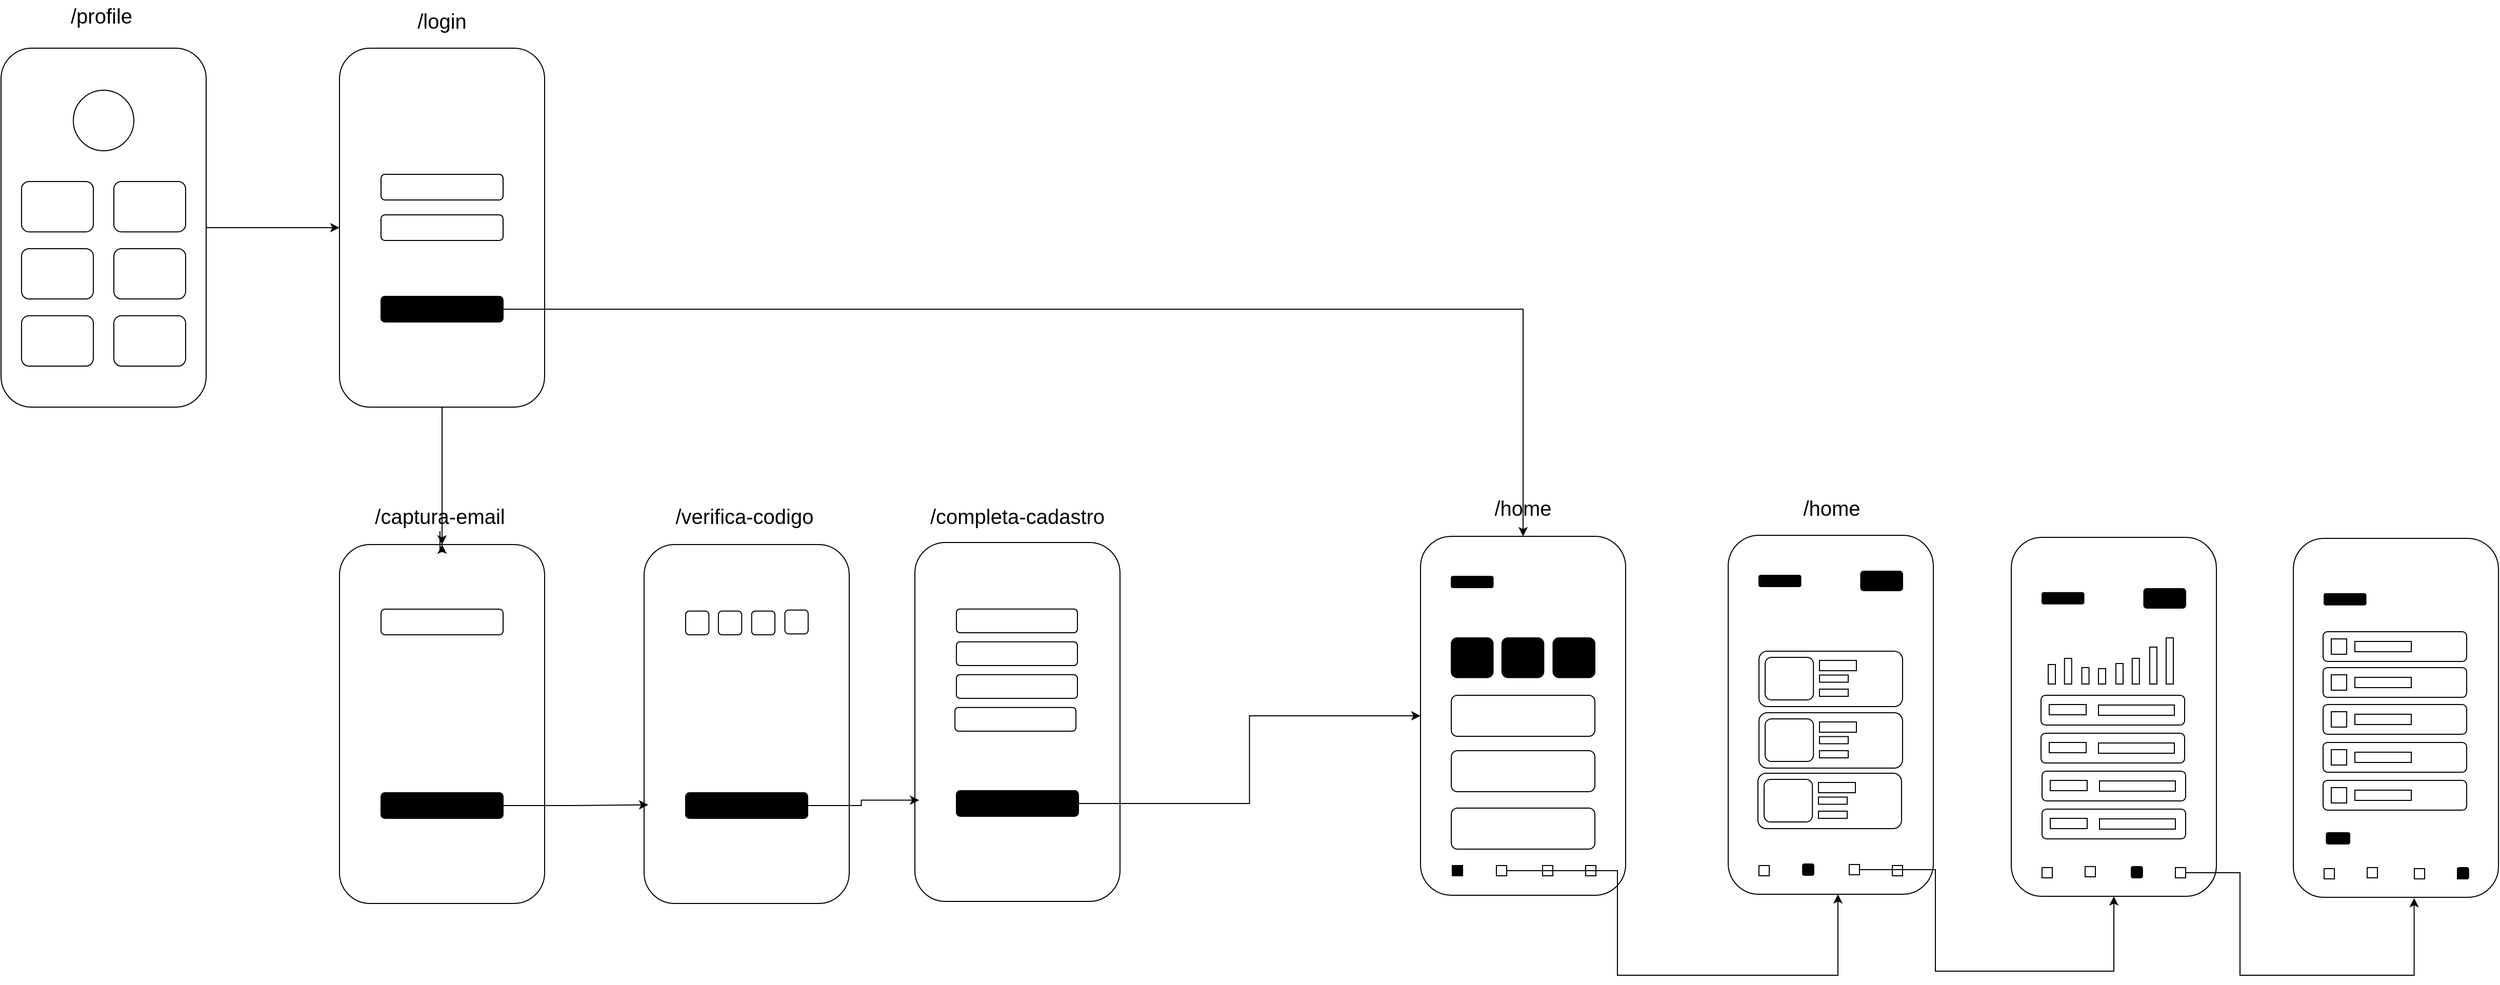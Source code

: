 <mxfile version="24.8.3">
  <diagram name="Página-1" id="0BjS35sb3P0nZZ5RLoXD">
    <mxGraphModel dx="2694" dy="2386" grid="0" gridSize="10" guides="1" tooltips="1" connect="1" arrows="1" fold="1" page="1" pageScale="1" pageWidth="827" pageHeight="1169" math="0" shadow="0">
      <root>
        <mxCell id="0" />
        <mxCell id="1" parent="0" />
        <mxCell id="iueE4eXsbI2JWCtUVOEt-12" value="" style="group" vertex="1" connectable="0" parent="1">
          <mxGeometry x="200" y="40" width="200" height="350" as="geometry" />
        </mxCell>
        <mxCell id="iueE4eXsbI2JWCtUVOEt-3" value="" style="rounded=1;whiteSpace=wrap;html=1;" vertex="1" parent="iueE4eXsbI2JWCtUVOEt-12">
          <mxGeometry width="200" height="350" as="geometry" />
        </mxCell>
        <mxCell id="iueE4eXsbI2JWCtUVOEt-10" value="" style="group" vertex="1" connectable="0" parent="iueE4eXsbI2JWCtUVOEt-12">
          <mxGeometry x="20" y="130" width="160" height="180" as="geometry" />
        </mxCell>
        <mxCell id="iueE4eXsbI2JWCtUVOEt-4" value="" style="rounded=1;whiteSpace=wrap;html=1;container=1;" vertex="1" parent="iueE4eXsbI2JWCtUVOEt-10">
          <mxGeometry width="70" height="49.091" as="geometry" />
        </mxCell>
        <mxCell id="iueE4eXsbI2JWCtUVOEt-5" value="" style="rounded=1;whiteSpace=wrap;html=1;" vertex="1" parent="iueE4eXsbI2JWCtUVOEt-10">
          <mxGeometry x="90" width="70" height="49.091" as="geometry" />
        </mxCell>
        <mxCell id="iueE4eXsbI2JWCtUVOEt-6" value="" style="rounded=1;whiteSpace=wrap;html=1;" vertex="1" parent="iueE4eXsbI2JWCtUVOEt-10">
          <mxGeometry y="65.455" width="70" height="49.091" as="geometry" />
        </mxCell>
        <mxCell id="iueE4eXsbI2JWCtUVOEt-7" value="" style="rounded=1;whiteSpace=wrap;html=1;" vertex="1" parent="iueE4eXsbI2JWCtUVOEt-10">
          <mxGeometry x="90" y="65.455" width="70" height="49.091" as="geometry" />
        </mxCell>
        <mxCell id="iueE4eXsbI2JWCtUVOEt-8" value="" style="rounded=1;whiteSpace=wrap;html=1;" vertex="1" parent="iueE4eXsbI2JWCtUVOEt-10">
          <mxGeometry y="130.909" width="70" height="49.091" as="geometry" />
        </mxCell>
        <mxCell id="iueE4eXsbI2JWCtUVOEt-9" value="" style="rounded=1;whiteSpace=wrap;html=1;" vertex="1" parent="iueE4eXsbI2JWCtUVOEt-10">
          <mxGeometry x="90" y="130.909" width="70" height="49.091" as="geometry" />
        </mxCell>
        <mxCell id="iueE4eXsbI2JWCtUVOEt-11" value="" style="ellipse;whiteSpace=wrap;html=1;" vertex="1" parent="iueE4eXsbI2JWCtUVOEt-12">
          <mxGeometry x="70.5" y="41" width="59" height="59" as="geometry" />
        </mxCell>
        <mxCell id="iueE4eXsbI2JWCtUVOEt-13" value="v" style="group" vertex="1" connectable="0" parent="1">
          <mxGeometry x="530" y="40" width="200" height="350" as="geometry" />
        </mxCell>
        <mxCell id="iueE4eXsbI2JWCtUVOEt-14" value="" style="rounded=1;whiteSpace=wrap;html=1;" vertex="1" parent="iueE4eXsbI2JWCtUVOEt-13">
          <mxGeometry width="200" height="350" as="geometry" />
        </mxCell>
        <mxCell id="iueE4eXsbI2JWCtUVOEt-27" value="" style="rounded=1;whiteSpace=wrap;html=1;" vertex="1" parent="iueE4eXsbI2JWCtUVOEt-13">
          <mxGeometry x="40.5" y="123" width="119" height="25" as="geometry" />
        </mxCell>
        <mxCell id="iueE4eXsbI2JWCtUVOEt-28" value="" style="rounded=1;whiteSpace=wrap;html=1;" vertex="1" parent="iueE4eXsbI2JWCtUVOEt-13">
          <mxGeometry x="40.5" y="162.5" width="119" height="25" as="geometry" />
        </mxCell>
        <mxCell id="iueE4eXsbI2JWCtUVOEt-29" value="&lt;b&gt;Login&lt;/b&gt;" style="rounded=1;whiteSpace=wrap;html=1;fillColor=#000000;" vertex="1" parent="iueE4eXsbI2JWCtUVOEt-13">
          <mxGeometry x="40.5" y="242" width="119" height="25" as="geometry" />
        </mxCell>
        <mxCell id="iueE4eXsbI2JWCtUVOEt-30" value="v" style="group" vertex="1" connectable="0" parent="1">
          <mxGeometry x="530" y="524" width="200" height="350" as="geometry" />
        </mxCell>
        <mxCell id="iueE4eXsbI2JWCtUVOEt-31" value="" style="rounded=1;whiteSpace=wrap;html=1;" vertex="1" parent="iueE4eXsbI2JWCtUVOEt-30">
          <mxGeometry width="200" height="350" as="geometry" />
        </mxCell>
        <mxCell id="iueE4eXsbI2JWCtUVOEt-32" value="" style="rounded=1;whiteSpace=wrap;html=1;" vertex="1" parent="iueE4eXsbI2JWCtUVOEt-30">
          <mxGeometry x="40.5" y="63" width="119" height="25" as="geometry" />
        </mxCell>
        <mxCell id="iueE4eXsbI2JWCtUVOEt-34" value="&lt;b&gt;Login&lt;/b&gt;" style="rounded=1;whiteSpace=wrap;html=1;fillColor=#000000;" vertex="1" parent="iueE4eXsbI2JWCtUVOEt-30">
          <mxGeometry x="40.5" y="242" width="119" height="25" as="geometry" />
        </mxCell>
        <mxCell id="iueE4eXsbI2JWCtUVOEt-35" value="v" style="group" vertex="1" connectable="0" parent="1">
          <mxGeometry x="827" y="524" width="200" height="350" as="geometry" />
        </mxCell>
        <mxCell id="iueE4eXsbI2JWCtUVOEt-36" value="" style="rounded=1;whiteSpace=wrap;html=1;" vertex="1" parent="iueE4eXsbI2JWCtUVOEt-35">
          <mxGeometry width="200" height="350" as="geometry" />
        </mxCell>
        <mxCell id="iueE4eXsbI2JWCtUVOEt-38" value="&lt;b&gt;Login&lt;/b&gt;" style="rounded=1;whiteSpace=wrap;html=1;fillColor=#000000;" vertex="1" parent="iueE4eXsbI2JWCtUVOEt-35">
          <mxGeometry x="40.5" y="242" width="119" height="25" as="geometry" />
        </mxCell>
        <mxCell id="iueE4eXsbI2JWCtUVOEt-42" value="" style="group" vertex="1" connectable="0" parent="iueE4eXsbI2JWCtUVOEt-35">
          <mxGeometry x="40.5" y="63" width="119.444" height="25" as="geometry" />
        </mxCell>
        <mxCell id="iueE4eXsbI2JWCtUVOEt-37" value="" style="rounded=1;whiteSpace=wrap;html=1;" vertex="1" parent="iueE4eXsbI2JWCtUVOEt-42">
          <mxGeometry y="1.852" width="22.684" height="23.148" as="geometry" />
        </mxCell>
        <mxCell id="iueE4eXsbI2JWCtUVOEt-39" value="" style="rounded=1;whiteSpace=wrap;html=1;" vertex="1" parent="iueE4eXsbI2JWCtUVOEt-42">
          <mxGeometry x="31.943" y="1.852" width="22.684" height="23.148" as="geometry" />
        </mxCell>
        <mxCell id="iueE4eXsbI2JWCtUVOEt-40" value="&lt;span style=&quot;color: rgba(0, 0, 0, 0); font-family: monospace; font-size: 0px; text-align: start; text-wrap-mode: nowrap;&quot;&gt;%3CmxGraphModel%3E%3Croot%3E%3CmxCell%20id%3D%220%22%2F%3E%3CmxCell%20id%3D%221%22%20parent%3D%220%22%2F%3E%3CmxCell%20id%3D%222%22%20value%3D%22v%22%20style%3D%22group%22%20vertex%3D%221%22%20connectable%3D%220%22%20parent%3D%221%22%3E%3CmxGeometry%20x%3D%22827%22%20y%3D%22524%22%20width%3D%22200%22%20height%3D%22350%22%20as%3D%22geometry%22%2F%3E%3C%2FmxCell%3E%3CmxCell%20id%3D%223%22%20value%3D%22%22%20style%3D%22rounded%3D1%3BwhiteSpace%3Dwrap%3Bhtml%3D1%3B%22%20vertex%3D%221%22%20parent%3D%222%22%3E%3CmxGeometry%20width%3D%22200%22%20height%3D%22350%22%20as%3D%22geometry%22%2F%3E%3C%2FmxCell%3E%3CmxCell%20id%3D%224%22%20value%3D%22%26lt%3Bb%26gt%3BLogin%26lt%3B%2Fb%26gt%3B%22%20style%3D%22rounded%3D1%3BwhiteSpace%3Dwrap%3Bhtml%3D1%3BfillColor%3D%23000000%3B%22%20vertex%3D%221%22%20parent%3D%222%22%3E%3CmxGeometry%20x%3D%2240.5%22%20y%3D%22242%22%20width%3D%22119%22%20height%3D%2225%22%20as%3D%22geometry%22%2F%3E%3C%2FmxCell%3E%3CmxCell%20id%3D%225%22%20value%3D%22%22%20style%3D%22group%22%20vertex%3D%221%22%20connectable%3D%220%22%20parent%3D%222%22%3E%3CmxGeometry%20x%3D%2240.5%22%20y%3D%2263%22%20width%3D%22119.44%22%20height%3D%2225%22%20as%3D%22geometry%22%2F%3E%3C%2FmxCell%3E%3CmxCell%20id%3D%226%22%20value%3D%22%22%20style%3D%22rounded%3D1%3BwhiteSpace%3Dwrap%3Bhtml%3D1%3B%22%20vertex%3D%221%22%20parent%3D%225%22%3E%3CmxGeometry%20y%3D%221.852%22%20width%3D%2222.684%22%20height%3D%2223.148%22%20as%3D%22geometry%22%2F%3E%3C%2FmxCell%3E%3CmxCell%20id%3D%227%22%20value%3D%22%22%20style%3D%22rounded%3D1%3BwhiteSpace%3Dwrap%3Bhtml%3D1%3B%22%20vertex%3D%221%22%20parent%3D%225%22%3E%3CmxGeometry%20x%3D%2231.943%22%20y%3D%221.852%22%20width%3D%2222.684%22%20height%3D%2223.148%22%20as%3D%22geometry%22%2F%3E%3C%2FmxCell%3E%3CmxCell%20id%3D%228%22%20value%3D%22%22%20style%3D%22rounded%3D1%3BwhiteSpace%3Dwrap%3Bhtml%3D1%3B%22%20vertex%3D%221%22%20parent%3D%225%22%3E%3CmxGeometry%20x%3D%2264.349%22%20y%3D%221.852%22%20width%3D%2222.684%22%20height%3D%2223.148%22%20as%3D%22geometry%22%2F%3E%3C%2FmxCell%3E%3C%2Froot%3E%3C%2FmxGraphModel%3E&lt;/span&gt;" style="rounded=1;whiteSpace=wrap;html=1;" vertex="1" parent="iueE4eXsbI2JWCtUVOEt-42">
          <mxGeometry x="64.349" y="1.852" width="22.684" height="23.148" as="geometry" />
        </mxCell>
        <mxCell id="iueE4eXsbI2JWCtUVOEt-58" value="&lt;span style=&quot;color: rgba(0, 0, 0, 0); font-family: monospace; font-size: 0px; text-align: start; text-wrap-mode: nowrap;&quot;&gt;%3CmxGraphModel%3E%3Croot%3E%3CmxCell%20id%3D%220%22%2F%3E%3CmxCell%20id%3D%221%22%20parent%3D%220%22%2F%3E%3CmxCell%20id%3D%222%22%20value%3D%22v%22%20style%3D%22group%22%20vertex%3D%221%22%20connectable%3D%220%22%20parent%3D%221%22%3E%3CmxGeometry%20x%3D%22827%22%20y%3D%22524%22%20width%3D%22200%22%20height%3D%22350%22%20as%3D%22geometry%22%2F%3E%3C%2FmxCell%3E%3CmxCell%20id%3D%223%22%20value%3D%22%22%20style%3D%22rounded%3D1%3BwhiteSpace%3Dwrap%3Bhtml%3D1%3B%22%20vertex%3D%221%22%20parent%3D%222%22%3E%3CmxGeometry%20width%3D%22200%22%20height%3D%22350%22%20as%3D%22geometry%22%2F%3E%3C%2FmxCell%3E%3CmxCell%20id%3D%224%22%20value%3D%22%26lt%3Bb%26gt%3BLogin%26lt%3B%2Fb%26gt%3B%22%20style%3D%22rounded%3D1%3BwhiteSpace%3Dwrap%3Bhtml%3D1%3BfillColor%3D%23000000%3B%22%20vertex%3D%221%22%20parent%3D%222%22%3E%3CmxGeometry%20x%3D%2240.5%22%20y%3D%22242%22%20width%3D%22119%22%20height%3D%2225%22%20as%3D%22geometry%22%2F%3E%3C%2FmxCell%3E%3CmxCell%20id%3D%225%22%20value%3D%22%22%20style%3D%22group%22%20vertex%3D%221%22%20connectable%3D%220%22%20parent%3D%222%22%3E%3CmxGeometry%20x%3D%2240.5%22%20y%3D%2263%22%20width%3D%22119.44%22%20height%3D%2225%22%20as%3D%22geometry%22%2F%3E%3C%2FmxCell%3E%3CmxCell%20id%3D%226%22%20value%3D%22%22%20style%3D%22rounded%3D1%3BwhiteSpace%3Dwrap%3Bhtml%3D1%3B%22%20vertex%3D%221%22%20parent%3D%225%22%3E%3CmxGeometry%20y%3D%221.852%22%20width%3D%2222.684%22%20height%3D%2223.148%22%20as%3D%22geometry%22%2F%3E%3C%2FmxCell%3E%3CmxCell%20id%3D%227%22%20value%3D%22%22%20style%3D%22rounded%3D1%3BwhiteSpace%3Dwrap%3Bhtml%3D1%3B%22%20vertex%3D%221%22%20parent%3D%225%22%3E%3CmxGeometry%20x%3D%2231.943%22%20y%3D%221.852%22%20width%3D%2222.684%22%20height%3D%2223.148%22%20as%3D%22geometry%22%2F%3E%3C%2FmxCell%3E%3CmxCell%20id%3D%228%22%20value%3D%22%22%20style%3D%22rounded%3D1%3BwhiteSpace%3Dwrap%3Bhtml%3D1%3B%22%20vertex%3D%221%22%20parent%3D%225%22%3E%3CmxGeometry%20x%3D%2264.349%22%20y%3D%221.852%22%20width%3D%2222.684%22%20height%3D%2223.148%22%20as%3D%22geometry%22%2F%3E%3C%2FmxCell%3E%3C%2Froot%3E%3C%2FmxGraphModel%3E&lt;/span&gt;" style="rounded=1;whiteSpace=wrap;html=1;" vertex="1" parent="iueE4eXsbI2JWCtUVOEt-42">
          <mxGeometry x="96.759" y="0.922" width="22.684" height="23.148" as="geometry" />
        </mxCell>
        <mxCell id="iueE4eXsbI2JWCtUVOEt-43" value="v" style="group" vertex="1" connectable="0" parent="1">
          <mxGeometry x="1091" y="522" width="200" height="350" as="geometry" />
        </mxCell>
        <mxCell id="iueE4eXsbI2JWCtUVOEt-44" value="" style="rounded=1;whiteSpace=wrap;html=1;" vertex="1" parent="iueE4eXsbI2JWCtUVOEt-43">
          <mxGeometry width="200" height="350" as="geometry" />
        </mxCell>
        <mxCell id="iueE4eXsbI2JWCtUVOEt-45" value="&lt;b&gt;Login&lt;/b&gt;" style="rounded=1;whiteSpace=wrap;html=1;fillColor=#000000;" vertex="1" parent="iueE4eXsbI2JWCtUVOEt-43">
          <mxGeometry x="40.5" y="242" width="119" height="25" as="geometry" />
        </mxCell>
        <mxCell id="iueE4eXsbI2JWCtUVOEt-46" value="" style="group" vertex="1" connectable="0" parent="iueE4eXsbI2JWCtUVOEt-43">
          <mxGeometry x="40.5" y="63" width="119.44" height="25" as="geometry" />
        </mxCell>
        <mxCell id="iueE4eXsbI2JWCtUVOEt-47" value="" style="rounded=1;whiteSpace=wrap;html=1;" vertex="1" parent="iueE4eXsbI2JWCtUVOEt-46">
          <mxGeometry y="1.85" width="118" height="23.15" as="geometry" />
        </mxCell>
        <mxCell id="iueE4eXsbI2JWCtUVOEt-64" value="" style="group" vertex="1" connectable="0" parent="iueE4eXsbI2JWCtUVOEt-43">
          <mxGeometry x="40.5" y="95" width="119.44" height="25" as="geometry" />
        </mxCell>
        <mxCell id="iueE4eXsbI2JWCtUVOEt-65" value="" style="rounded=1;whiteSpace=wrap;html=1;" vertex="1" parent="iueE4eXsbI2JWCtUVOEt-64">
          <mxGeometry y="1.85" width="118" height="23.15" as="geometry" />
        </mxCell>
        <mxCell id="iueE4eXsbI2JWCtUVOEt-66" value="" style="group" vertex="1" connectable="0" parent="iueE4eXsbI2JWCtUVOEt-43">
          <mxGeometry x="40.5" y="127" width="119.44" height="25" as="geometry" />
        </mxCell>
        <mxCell id="iueE4eXsbI2JWCtUVOEt-67" value="" style="rounded=1;whiteSpace=wrap;html=1;" vertex="1" parent="iueE4eXsbI2JWCtUVOEt-66">
          <mxGeometry y="1.85" width="118" height="23.15" as="geometry" />
        </mxCell>
        <mxCell id="iueE4eXsbI2JWCtUVOEt-68" value="" style="group" vertex="1" connectable="0" parent="iueE4eXsbI2JWCtUVOEt-43">
          <mxGeometry x="39.06" y="159" width="119.44" height="25" as="geometry" />
        </mxCell>
        <mxCell id="iueE4eXsbI2JWCtUVOEt-69" value="" style="rounded=1;whiteSpace=wrap;html=1;" vertex="1" parent="iueE4eXsbI2JWCtUVOEt-68">
          <mxGeometry y="1.85" width="118" height="23.15" as="geometry" />
        </mxCell>
        <mxCell id="iueE4eXsbI2JWCtUVOEt-70" value="v" style="group" vertex="1" connectable="0" parent="1">
          <mxGeometry x="1584" y="516" width="200" height="350" as="geometry" />
        </mxCell>
        <mxCell id="iueE4eXsbI2JWCtUVOEt-71" value="" style="rounded=1;whiteSpace=wrap;html=1;" vertex="1" parent="iueE4eXsbI2JWCtUVOEt-70">
          <mxGeometry width="200" height="350" as="geometry" />
        </mxCell>
        <mxCell id="iueE4eXsbI2JWCtUVOEt-76" value="" style="group" vertex="1" connectable="0" parent="iueE4eXsbI2JWCtUVOEt-70">
          <mxGeometry x="30" y="99" width="140" height="38.71" as="geometry" />
        </mxCell>
        <mxCell id="iueE4eXsbI2JWCtUVOEt-73" value="&lt;span style=&quot;color: rgba(0, 0, 0, 0); font-family: monospace; font-size: 0px; text-align: start; text-wrap-mode: nowrap;&quot;&gt;%3CmxGraphModel%3E%3Croot%3E%3CmxCell%20id%3D%220%22%2F%3E%3CmxCell%20id%3D%221%22%20parent%3D%220%22%2F%3E%3CmxCell%20id%3D%222%22%20value%3D%22%22%20style%3D%22rounded%3D1%3BwhiteSpace%3Dwrap%3Bhtml%3D1%3BfillColor%3D%23000000%3B%22%20vertex%3D%221%22%20parent%3D%221%22%3E%3CmxGeometry%20x%3D%221490%22%20y%3D%22590%22%20width%3D%2249.5%22%20height%3D%2247%22%20as%3D%22geometry%22%2F%3E%3C%2FmxCell%3E%3C%2Froot%3E%3C%2FmxGraphModel%3E&lt;/span&gt;" style="rounded=1;whiteSpace=wrap;html=1;fillColor=#000000;" vertex="1" parent="iueE4eXsbI2JWCtUVOEt-76">
          <mxGeometry width="40.765" height="38.71" as="geometry" />
        </mxCell>
        <mxCell id="iueE4eXsbI2JWCtUVOEt-74" value="" style="rounded=1;whiteSpace=wrap;html=1;fillColor=#000000;" vertex="1" parent="iueE4eXsbI2JWCtUVOEt-76">
          <mxGeometry x="49.412" width="40.765" height="38.71" as="geometry" />
        </mxCell>
        <mxCell id="iueE4eXsbI2JWCtUVOEt-75" value="" style="rounded=1;whiteSpace=wrap;html=1;fillColor=#000000;" vertex="1" parent="iueE4eXsbI2JWCtUVOEt-76">
          <mxGeometry x="99.235" width="40.765" height="38.71" as="geometry" />
        </mxCell>
        <mxCell id="iueE4eXsbI2JWCtUVOEt-77" value="&lt;span style=&quot;color: rgba(0, 0, 0, 0); font-family: monospace; font-size: 0px; text-align: start; text-wrap-mode: nowrap;&quot;&gt;%3CmxGraphModel%3E%3Croot%3E%3CmxCell%20id%3D%220%22%2F%3E%3CmxCell%20id%3D%221%22%20parent%3D%220%22%2F%3E%3CmxCell%20id%3D%222%22%20value%3D%22%22%20style%3D%22rounded%3D1%3BwhiteSpace%3Dwrap%3Bhtml%3D1%3BfillColor%3D%23000000%3B%22%20vertex%3D%221%22%20parent%3D%221%22%3E%3CmxGeometry%20x%3D%221490%22%20y%3D%22590%22%20width%3D%2249.5%22%20height%3D%2247%22%20as%3D%22geometry%22%2F%3E%3C%2FmxCell%3E%3C%2Froot%3E%3C%2FmxGraphModel%3E&lt;/span&gt;" style="rounded=1;whiteSpace=wrap;html=1;fillColor=#000000;" vertex="1" parent="iueE4eXsbI2JWCtUVOEt-70">
          <mxGeometry x="30" y="39" width="40.76" height="11" as="geometry" />
        </mxCell>
        <mxCell id="iueE4eXsbI2JWCtUVOEt-78" value="&lt;span style=&quot;color: rgba(0, 0, 0, 0); font-family: monospace; font-size: 0px; text-align: start; text-wrap-mode: nowrap;&quot;&gt;%3CmxGraphModel%3E%3Croot%3E%3CmxCell%20id%3D%220%22%2F%3E%3CmxCell%20id%3D%221%22%20parent%3D%220%22%2F%3E%3CmxCell%20id%3D%222%22%20value%3D%22v%22%20style%3D%22group%22%20vertex%3D%221%22%20connectable%3D%220%22%20parent%3D%221%22%3E%3CmxGeometry%20x%3D%221400%22%20y%3D%22521%22%20width%3D%22200%22%20height%3D%22350%22%20as%3D%22geometry%22%2F%3E%3C%2FmxCell%3E%3CmxCell%20id%3D%223%22%20value%3D%22%22%20style%3D%22rounded%3D1%3BwhiteSpace%3Dwrap%3Bhtml%3D1%3B%22%20vertex%3D%221%22%20parent%3D%222%22%3E%3CmxGeometry%20width%3D%22200%22%20height%3D%22350%22%20as%3D%22geometry%22%2F%3E%3C%2FmxCell%3E%3CmxCell%20id%3D%224%22%20value%3D%22%22%20style%3D%22group%22%20vertex%3D%221%22%20connectable%3D%220%22%20parent%3D%222%22%3E%3CmxGeometry%20x%3D%2230%22%20y%3D%2299%22%20width%3D%22140%22%20height%3D%2238.71%22%20as%3D%22geometry%22%2F%3E%3C%2FmxCell%3E%3CmxCell%20id%3D%225%22%20value%3D%22%26lt%3Bspan%20style%3D%26quot%3Bcolor%3A%20rgba(0%2C%200%2C%200%2C%200)%3B%20font-family%3A%20monospace%3B%20font-size%3A%200px%3B%20text-align%3A%20start%3B%20text-wrap-mode%3A%20nowrap%3B%26quot%3B%26gt%3B%253CmxGraphModel%253E%253Croot%253E%253CmxCell%2520id%253D%25220%2522%252F%253E%253CmxCell%2520id%253D%25221%2522%2520parent%253D%25220%2522%252F%253E%253CmxCell%2520id%253D%25222%2522%2520value%253D%2522%2522%2520style%253D%2522rounded%253D1%253BwhiteSpace%253Dwrap%253Bhtml%253D1%253BfillColor%253D%2523000000%253B%2522%2520vertex%253D%25221%2522%2520parent%253D%25221%2522%253E%253CmxGeometry%2520x%253D%25221490%2522%2520y%253D%2522590%2522%2520width%253D%252249.5%2522%2520height%253D%252247%2522%2520as%253D%2522geometry%2522%252F%253E%253C%252FmxCell%253E%253C%252Froot%253E%253C%252FmxGraphModel%253E%26lt%3B%2Fspan%26gt%3B%22%20style%3D%22rounded%3D1%3BwhiteSpace%3Dwrap%3Bhtml%3D1%3BfillColor%3D%23000000%3B%22%20vertex%3D%221%22%20parent%3D%224%22%3E%3CmxGeometry%20width%3D%2240.765%22%20height%3D%2238.71%22%20as%3D%22geometry%22%2F%3E%3C%2FmxCell%3E%3CmxCell%20id%3D%226%22%20value%3D%22%22%20style%3D%22rounded%3D1%3BwhiteSpace%3Dwrap%3Bhtml%3D1%3BfillColor%3D%23000000%3B%22%20vertex%3D%221%22%20parent%3D%224%22%3E%3CmxGeometry%20x%3D%2249.412%22%20width%3D%2240.765%22%20height%3D%2238.71%22%20as%3D%22geometry%22%2F%3E%3C%2FmxCell%3E%3CmxCell%20id%3D%227%22%20value%3D%22%22%20style%3D%22rounded%3D1%3BwhiteSpace%3Dwrap%3Bhtml%3D1%3BfillColor%3D%23000000%3B%22%20vertex%3D%221%22%20parent%3D%224%22%3E%3CmxGeometry%20x%3D%2299.235%22%20width%3D%2240.765%22%20height%3D%2238.71%22%20as%3D%22geometry%22%2F%3E%3C%2FmxCell%3E%3CmxCell%20id%3D%228%22%20value%3D%22%26lt%3Bspan%20style%3D%26quot%3Bcolor%3A%20rgba(0%2C%200%2C%200%2C%200)%3B%20font-family%3A%20monospace%3B%20font-size%3A%200px%3B%20text-align%3A%20start%3B%20text-wrap-mode%3A%20nowrap%3B%26quot%3B%26gt%3B%253CmxGraphModel%253E%253Croot%253E%253CmxCell%2520id%253D%25220%2522%252F%253E%253CmxCell%2520id%253D%25221%2522%2520parent%253D%25220%2522%252F%253E%253CmxCell%2520id%253D%25222%2522%2520value%253D%2522%2522%2520style%253D%2522rounded%253D1%253BwhiteSpace%253Dwrap%253Bhtml%253D1%253BfillColor%253D%2523000000%253B%2522%2520vertex%253D%25221%2522%2520parent%253D%25221%2522%253E%253CmxGeometry%2520x%253D%25221490%2522%2520y%253D%2522590%2522%2520width%253D%252249.5%2522%2520height%253D%252247%2522%2520as%253D%2522geometry%2522%252F%253E%253C%252FmxCell%253E%253C%252Froot%253E%253C%252FmxGraphModel%253E%26lt%3B%2Fspan%26gt%3B%22%20style%3D%22rounded%3D1%3BwhiteSpace%3Dwrap%3Bhtml%3D1%3BfillColor%3D%23000000%3B%22%20vertex%3D%221%22%20parent%3D%222%22%3E%3CmxGeometry%20x%3D%2230%22%20y%3D%2239%22%20width%3D%2240.76%22%20height%3D%2211%22%20as%3D%22geometry%22%2F%3E%3C%2FmxCell%3E%3CmxCell%20id%3D%229%22%20value%3D%22%22%20style%3D%22rounded%3D1%3BwhiteSpace%3Dwrap%3Bhtml%3D1%3B%22%20vertex%3D%221%22%20parent%3D%222%22%3E%3CmxGeometry%20x%3D%2230%22%20y%3D%22155%22%20width%3D%22140%22%20height%3D%2240%22%20as%3D%22geometry%22%2F%3E%3C%2FmxCell%3E%3C%2Froot%3E%3C%2FmxGraphModel%3E&lt;/span&gt;" style="rounded=1;whiteSpace=wrap;html=1;" vertex="1" parent="iueE4eXsbI2JWCtUVOEt-70">
          <mxGeometry x="30" y="155" width="140" height="40" as="geometry" />
        </mxCell>
        <mxCell id="iueE4eXsbI2JWCtUVOEt-87" value="&lt;span style=&quot;color: rgba(0, 0, 0, 0); font-family: monospace; font-size: 0px; text-align: start; text-wrap-mode: nowrap;&quot;&gt;%3CmxGraphModel%3E%3Croot%3E%3CmxCell%20id%3D%220%22%2F%3E%3CmxCell%20id%3D%221%22%20parent%3D%220%22%2F%3E%3CmxCell%20id%3D%222%22%20value%3D%22v%22%20style%3D%22group%22%20vertex%3D%221%22%20connectable%3D%220%22%20parent%3D%221%22%3E%3CmxGeometry%20x%3D%221400%22%20y%3D%22521%22%20width%3D%22200%22%20height%3D%22350%22%20as%3D%22geometry%22%2F%3E%3C%2FmxCell%3E%3CmxCell%20id%3D%223%22%20value%3D%22%22%20style%3D%22rounded%3D1%3BwhiteSpace%3Dwrap%3Bhtml%3D1%3B%22%20vertex%3D%221%22%20parent%3D%222%22%3E%3CmxGeometry%20width%3D%22200%22%20height%3D%22350%22%20as%3D%22geometry%22%2F%3E%3C%2FmxCell%3E%3CmxCell%20id%3D%224%22%20value%3D%22%22%20style%3D%22group%22%20vertex%3D%221%22%20connectable%3D%220%22%20parent%3D%222%22%3E%3CmxGeometry%20x%3D%2230%22%20y%3D%2299%22%20width%3D%22140%22%20height%3D%2238.71%22%20as%3D%22geometry%22%2F%3E%3C%2FmxCell%3E%3CmxCell%20id%3D%225%22%20value%3D%22%26lt%3Bspan%20style%3D%26quot%3Bcolor%3A%20rgba(0%2C%200%2C%200%2C%200)%3B%20font-family%3A%20monospace%3B%20font-size%3A%200px%3B%20text-align%3A%20start%3B%20text-wrap-mode%3A%20nowrap%3B%26quot%3B%26gt%3B%253CmxGraphModel%253E%253Croot%253E%253CmxCell%2520id%253D%25220%2522%252F%253E%253CmxCell%2520id%253D%25221%2522%2520parent%253D%25220%2522%252F%253E%253CmxCell%2520id%253D%25222%2522%2520value%253D%2522%2522%2520style%253D%2522rounded%253D1%253BwhiteSpace%253Dwrap%253Bhtml%253D1%253BfillColor%253D%2523000000%253B%2522%2520vertex%253D%25221%2522%2520parent%253D%25221%2522%253E%253CmxGeometry%2520x%253D%25221490%2522%2520y%253D%2522590%2522%2520width%253D%252249.5%2522%2520height%253D%252247%2522%2520as%253D%2522geometry%2522%252F%253E%253C%252FmxCell%253E%253C%252Froot%253E%253C%252FmxGraphModel%253E%26lt%3B%2Fspan%26gt%3B%22%20style%3D%22rounded%3D1%3BwhiteSpace%3Dwrap%3Bhtml%3D1%3BfillColor%3D%23000000%3B%22%20vertex%3D%221%22%20parent%3D%224%22%3E%3CmxGeometry%20width%3D%2240.765%22%20height%3D%2238.71%22%20as%3D%22geometry%22%2F%3E%3C%2FmxCell%3E%3CmxCell%20id%3D%226%22%20value%3D%22%22%20style%3D%22rounded%3D1%3BwhiteSpace%3Dwrap%3Bhtml%3D1%3BfillColor%3D%23000000%3B%22%20vertex%3D%221%22%20parent%3D%224%22%3E%3CmxGeometry%20x%3D%2249.412%22%20width%3D%2240.765%22%20height%3D%2238.71%22%20as%3D%22geometry%22%2F%3E%3C%2FmxCell%3E%3CmxCell%20id%3D%227%22%20value%3D%22%22%20style%3D%22rounded%3D1%3BwhiteSpace%3Dwrap%3Bhtml%3D1%3BfillColor%3D%23000000%3B%22%20vertex%3D%221%22%20parent%3D%224%22%3E%3CmxGeometry%20x%3D%2299.235%22%20width%3D%2240.765%22%20height%3D%2238.71%22%20as%3D%22geometry%22%2F%3E%3C%2FmxCell%3E%3CmxCell%20id%3D%228%22%20value%3D%22%26lt%3Bspan%20style%3D%26quot%3Bcolor%3A%20rgba(0%2C%200%2C%200%2C%200)%3B%20font-family%3A%20monospace%3B%20font-size%3A%200px%3B%20text-align%3A%20start%3B%20text-wrap-mode%3A%20nowrap%3B%26quot%3B%26gt%3B%253CmxGraphModel%253E%253Croot%253E%253CmxCell%2520id%253D%25220%2522%252F%253E%253CmxCell%2520id%253D%25221%2522%2520parent%253D%25220%2522%252F%253E%253CmxCell%2520id%253D%25222%2522%2520value%253D%2522%2522%2520style%253D%2522rounded%253D1%253BwhiteSpace%253Dwrap%253Bhtml%253D1%253BfillColor%253D%2523000000%253B%2522%2520vertex%253D%25221%2522%2520parent%253D%25221%2522%253E%253CmxGeometry%2520x%253D%25221490%2522%2520y%253D%2522590%2522%2520width%253D%252249.5%2522%2520height%253D%252247%2522%2520as%253D%2522geometry%2522%252F%253E%253C%252FmxCell%253E%253C%252Froot%253E%253C%252FmxGraphModel%253E%26lt%3B%2Fspan%26gt%3B%22%20style%3D%22rounded%3D1%3BwhiteSpace%3Dwrap%3Bhtml%3D1%3BfillColor%3D%23000000%3B%22%20vertex%3D%221%22%20parent%3D%222%22%3E%3CmxGeometry%20x%3D%2230%22%20y%3D%2239%22%20width%3D%2240.76%22%20height%3D%2211%22%20as%3D%22geometry%22%2F%3E%3C%2FmxCell%3E%3CmxCell%20id%3D%229%22%20value%3D%22%22%20style%3D%22rounded%3D1%3BwhiteSpace%3Dwrap%3Bhtml%3D1%3B%22%20vertex%3D%221%22%20parent%3D%222%22%3E%3CmxGeometry%20x%3D%2230%22%20y%3D%22155%22%20width%3D%22140%22%20height%3D%2240%22%20as%3D%22geometry%22%2F%3E%3C%2FmxCell%3E%3C%2Froot%3E%3C%2FmxGraphModel%3E&lt;/span&gt;" style="rounded=1;whiteSpace=wrap;html=1;" vertex="1" parent="iueE4eXsbI2JWCtUVOEt-70">
          <mxGeometry x="30" y="209" width="140" height="40" as="geometry" />
        </mxCell>
        <mxCell id="iueE4eXsbI2JWCtUVOEt-88" value="&lt;span style=&quot;color: rgba(0, 0, 0, 0); font-family: monospace; font-size: 0px; text-align: start; text-wrap-mode: nowrap;&quot;&gt;%3CmxGraphModel%3E%3Croot%3E%3CmxCell%20id%3D%220%22%2F%3E%3CmxCell%20id%3D%221%22%20parent%3D%220%22%2F%3E%3CmxCell%20id%3D%222%22%20value%3D%22v%22%20style%3D%22group%22%20vertex%3D%221%22%20connectable%3D%220%22%20parent%3D%221%22%3E%3CmxGeometry%20x%3D%221400%22%20y%3D%22521%22%20width%3D%22200%22%20height%3D%22350%22%20as%3D%22geometry%22%2F%3E%3C%2FmxCell%3E%3CmxCell%20id%3D%223%22%20value%3D%22%22%20style%3D%22rounded%3D1%3BwhiteSpace%3Dwrap%3Bhtml%3D1%3B%22%20vertex%3D%221%22%20parent%3D%222%22%3E%3CmxGeometry%20width%3D%22200%22%20height%3D%22350%22%20as%3D%22geometry%22%2F%3E%3C%2FmxCell%3E%3CmxCell%20id%3D%224%22%20value%3D%22%22%20style%3D%22group%22%20vertex%3D%221%22%20connectable%3D%220%22%20parent%3D%222%22%3E%3CmxGeometry%20x%3D%2230%22%20y%3D%2299%22%20width%3D%22140%22%20height%3D%2238.71%22%20as%3D%22geometry%22%2F%3E%3C%2FmxCell%3E%3CmxCell%20id%3D%225%22%20value%3D%22%26lt%3Bspan%20style%3D%26quot%3Bcolor%3A%20rgba(0%2C%200%2C%200%2C%200)%3B%20font-family%3A%20monospace%3B%20font-size%3A%200px%3B%20text-align%3A%20start%3B%20text-wrap-mode%3A%20nowrap%3B%26quot%3B%26gt%3B%253CmxGraphModel%253E%253Croot%253E%253CmxCell%2520id%253D%25220%2522%252F%253E%253CmxCell%2520id%253D%25221%2522%2520parent%253D%25220%2522%252F%253E%253CmxCell%2520id%253D%25222%2522%2520value%253D%2522%2522%2520style%253D%2522rounded%253D1%253BwhiteSpace%253Dwrap%253Bhtml%253D1%253BfillColor%253D%2523000000%253B%2522%2520vertex%253D%25221%2522%2520parent%253D%25221%2522%253E%253CmxGeometry%2520x%253D%25221490%2522%2520y%253D%2522590%2522%2520width%253D%252249.5%2522%2520height%253D%252247%2522%2520as%253D%2522geometry%2522%252F%253E%253C%252FmxCell%253E%253C%252Froot%253E%253C%252FmxGraphModel%253E%26lt%3B%2Fspan%26gt%3B%22%20style%3D%22rounded%3D1%3BwhiteSpace%3Dwrap%3Bhtml%3D1%3BfillColor%3D%23000000%3B%22%20vertex%3D%221%22%20parent%3D%224%22%3E%3CmxGeometry%20width%3D%2240.765%22%20height%3D%2238.71%22%20as%3D%22geometry%22%2F%3E%3C%2FmxCell%3E%3CmxCell%20id%3D%226%22%20value%3D%22%22%20style%3D%22rounded%3D1%3BwhiteSpace%3Dwrap%3Bhtml%3D1%3BfillColor%3D%23000000%3B%22%20vertex%3D%221%22%20parent%3D%224%22%3E%3CmxGeometry%20x%3D%2249.412%22%20width%3D%2240.765%22%20height%3D%2238.71%22%20as%3D%22geometry%22%2F%3E%3C%2FmxCell%3E%3CmxCell%20id%3D%227%22%20value%3D%22%22%20style%3D%22rounded%3D1%3BwhiteSpace%3Dwrap%3Bhtml%3D1%3BfillColor%3D%23000000%3B%22%20vertex%3D%221%22%20parent%3D%224%22%3E%3CmxGeometry%20x%3D%2299.235%22%20width%3D%2240.765%22%20height%3D%2238.71%22%20as%3D%22geometry%22%2F%3E%3C%2FmxCell%3E%3CmxCell%20id%3D%228%22%20value%3D%22%26lt%3Bspan%20style%3D%26quot%3Bcolor%3A%20rgba(0%2C%200%2C%200%2C%200)%3B%20font-family%3A%20monospace%3B%20font-size%3A%200px%3B%20text-align%3A%20start%3B%20text-wrap-mode%3A%20nowrap%3B%26quot%3B%26gt%3B%253CmxGraphModel%253E%253Croot%253E%253CmxCell%2520id%253D%25220%2522%252F%253E%253CmxCell%2520id%253D%25221%2522%2520parent%253D%25220%2522%252F%253E%253CmxCell%2520id%253D%25222%2522%2520value%253D%2522%2522%2520style%253D%2522rounded%253D1%253BwhiteSpace%253Dwrap%253Bhtml%253D1%253BfillColor%253D%2523000000%253B%2522%2520vertex%253D%25221%2522%2520parent%253D%25221%2522%253E%253CmxGeometry%2520x%253D%25221490%2522%2520y%253D%2522590%2522%2520width%253D%252249.5%2522%2520height%253D%252247%2522%2520as%253D%2522geometry%2522%252F%253E%253C%252FmxCell%253E%253C%252Froot%253E%253C%252FmxGraphModel%253E%26lt%3B%2Fspan%26gt%3B%22%20style%3D%22rounded%3D1%3BwhiteSpace%3Dwrap%3Bhtml%3D1%3BfillColor%3D%23000000%3B%22%20vertex%3D%221%22%20parent%3D%222%22%3E%3CmxGeometry%20x%3D%2230%22%20y%3D%2239%22%20width%3D%2240.76%22%20height%3D%2211%22%20as%3D%22geometry%22%2F%3E%3C%2FmxCell%3E%3CmxCell%20id%3D%229%22%20value%3D%22%22%20style%3D%22rounded%3D1%3BwhiteSpace%3Dwrap%3Bhtml%3D1%3B%22%20vertex%3D%221%22%20parent%3D%222%22%3E%3CmxGeometry%20x%3D%2230%22%20y%3D%22155%22%20width%3D%22140%22%20height%3D%2240%22%20as%3D%22geometry%22%2F%3E%3C%2FmxCell%3E%3C%2Froot%3E%3C%2FmxGraphModel%3E&lt;/span&gt;" style="rounded=1;whiteSpace=wrap;html=1;" vertex="1" parent="iueE4eXsbI2JWCtUVOEt-70">
          <mxGeometry x="30" y="265" width="140" height="40" as="geometry" />
        </mxCell>
        <mxCell id="iueE4eXsbI2JWCtUVOEt-120" value="" style="group" vertex="1" connectable="0" parent="iueE4eXsbI2JWCtUVOEt-70">
          <mxGeometry x="31" y="321" width="140" height="10" as="geometry" />
        </mxCell>
        <mxCell id="iueE4eXsbI2JWCtUVOEt-121" value="" style="rounded=0;whiteSpace=wrap;html=1;fillColor=#000000;" vertex="1" parent="iueE4eXsbI2JWCtUVOEt-120">
          <mxGeometry width="10" height="10" as="geometry" />
        </mxCell>
        <mxCell id="iueE4eXsbI2JWCtUVOEt-122" value="" style="rounded=0;whiteSpace=wrap;html=1;" vertex="1" parent="iueE4eXsbI2JWCtUVOEt-120">
          <mxGeometry x="43" width="10" height="10" as="geometry" />
        </mxCell>
        <mxCell id="iueE4eXsbI2JWCtUVOEt-123" value="" style="rounded=0;whiteSpace=wrap;html=1;" vertex="1" parent="iueE4eXsbI2JWCtUVOEt-120">
          <mxGeometry x="130" width="10" height="10" as="geometry" />
        </mxCell>
        <mxCell id="iueE4eXsbI2JWCtUVOEt-124" value="" style="rounded=0;whiteSpace=wrap;html=1;" vertex="1" parent="iueE4eXsbI2JWCtUVOEt-120">
          <mxGeometry x="88" width="10" height="10" as="geometry" />
        </mxCell>
        <mxCell id="iueE4eXsbI2JWCtUVOEt-126" value="" style="rounded=0;whiteSpace=wrap;html=1;fillColor=#000000;" vertex="1" parent="1">
          <mxGeometry x="1957" y="837" width="10" height="10" as="geometry" />
        </mxCell>
        <mxCell id="iueE4eXsbI2JWCtUVOEt-94" value="" style="rounded=1;whiteSpace=wrap;html=1;" vertex="1" parent="1">
          <mxGeometry x="1884" y="515" width="200" height="350" as="geometry" />
        </mxCell>
        <mxCell id="iueE4eXsbI2JWCtUVOEt-95" value="" style="group" vertex="1" connectable="0" parent="1">
          <mxGeometry x="1914" y="550" width="140" height="19" as="geometry" />
        </mxCell>
        <mxCell id="iueE4eXsbI2JWCtUVOEt-98" value="" style="rounded=1;whiteSpace=wrap;html=1;fillColor=#000000;" vertex="1" parent="iueE4eXsbI2JWCtUVOEt-95">
          <mxGeometry x="99.235" width="40.765" height="19" as="geometry" />
        </mxCell>
        <mxCell id="iueE4eXsbI2JWCtUVOEt-99" value="&lt;span style=&quot;color: rgba(0, 0, 0, 0); font-family: monospace; font-size: 0px; text-align: start; text-wrap-mode: nowrap;&quot;&gt;%3CmxGraphModel%3E%3Croot%3E%3CmxCell%20id%3D%220%22%2F%3E%3CmxCell%20id%3D%221%22%20parent%3D%220%22%2F%3E%3CmxCell%20id%3D%222%22%20value%3D%22%22%20style%3D%22rounded%3D1%3BwhiteSpace%3Dwrap%3Bhtml%3D1%3BfillColor%3D%23000000%3B%22%20vertex%3D%221%22%20parent%3D%221%22%3E%3CmxGeometry%20x%3D%221490%22%20y%3D%22590%22%20width%3D%2249.5%22%20height%3D%2247%22%20as%3D%22geometry%22%2F%3E%3C%2FmxCell%3E%3C%2Froot%3E%3C%2FmxGraphModel%3E&lt;/span&gt;" style="rounded=1;whiteSpace=wrap;html=1;fillColor=#000000;" vertex="1" parent="1">
          <mxGeometry x="1914" y="554" width="40.76" height="11" as="geometry" />
        </mxCell>
        <mxCell id="iueE4eXsbI2JWCtUVOEt-107" value="" style="group" vertex="1" connectable="0" parent="1">
          <mxGeometry x="1914" y="837" width="140" height="10" as="geometry" />
        </mxCell>
        <mxCell id="iueE4eXsbI2JWCtUVOEt-127" value="" style="group" vertex="1" connectable="0" parent="iueE4eXsbI2JWCtUVOEt-107">
          <mxGeometry width="140" height="10" as="geometry" />
        </mxCell>
        <mxCell id="iueE4eXsbI2JWCtUVOEt-104" value="" style="rounded=0;whiteSpace=wrap;html=1;" vertex="1" parent="iueE4eXsbI2JWCtUVOEt-127">
          <mxGeometry width="10" height="10" as="geometry" />
        </mxCell>
        <mxCell id="iueE4eXsbI2JWCtUVOEt-105" value="" style="rounded=0;whiteSpace=wrap;html=1;" vertex="1" parent="iueE4eXsbI2JWCtUVOEt-127">
          <mxGeometry x="130" width="10" height="10" as="geometry" />
        </mxCell>
        <mxCell id="iueE4eXsbI2JWCtUVOEt-148" value="" style="rounded=0;whiteSpace=wrap;html=1;" vertex="1" parent="iueE4eXsbI2JWCtUVOEt-127">
          <mxGeometry x="88" y="-1" width="10" height="10" as="geometry" />
        </mxCell>
        <mxCell id="iueE4eXsbI2JWCtUVOEt-134" value="" style="group" vertex="1" connectable="0" parent="1">
          <mxGeometry x="1914" y="628" width="140" height="54" as="geometry" />
        </mxCell>
        <mxCell id="iueE4eXsbI2JWCtUVOEt-100" value="&lt;span style=&quot;color: rgba(0, 0, 0, 0); font-family: monospace; font-size: 0px; text-align: start; text-wrap-mode: nowrap;&quot;&gt;%3CmxGraphModel%3E%3Croot%3E%3CmxCell%20id%3D%220%22%2F%3E%3CmxCell%20id%3D%221%22%20parent%3D%220%22%2F%3E%3CmxCell%20id%3D%222%22%20value%3D%22v%22%20style%3D%22group%22%20vertex%3D%221%22%20connectable%3D%220%22%20parent%3D%221%22%3E%3CmxGeometry%20x%3D%221400%22%20y%3D%22521%22%20width%3D%22200%22%20height%3D%22350%22%20as%3D%22geometry%22%2F%3E%3C%2FmxCell%3E%3CmxCell%20id%3D%223%22%20value%3D%22%22%20style%3D%22rounded%3D1%3BwhiteSpace%3Dwrap%3Bhtml%3D1%3B%22%20vertex%3D%221%22%20parent%3D%222%22%3E%3CmxGeometry%20width%3D%22200%22%20height%3D%22350%22%20as%3D%22geometry%22%2F%3E%3C%2FmxCell%3E%3CmxCell%20id%3D%224%22%20value%3D%22%22%20style%3D%22group%22%20vertex%3D%221%22%20connectable%3D%220%22%20parent%3D%222%22%3E%3CmxGeometry%20x%3D%2230%22%20y%3D%2299%22%20width%3D%22140%22%20height%3D%2238.71%22%20as%3D%22geometry%22%2F%3E%3C%2FmxCell%3E%3CmxCell%20id%3D%225%22%20value%3D%22%26lt%3Bspan%20style%3D%26quot%3Bcolor%3A%20rgba(0%2C%200%2C%200%2C%200)%3B%20font-family%3A%20monospace%3B%20font-size%3A%200px%3B%20text-align%3A%20start%3B%20text-wrap-mode%3A%20nowrap%3B%26quot%3B%26gt%3B%253CmxGraphModel%253E%253Croot%253E%253CmxCell%2520id%253D%25220%2522%252F%253E%253CmxCell%2520id%253D%25221%2522%2520parent%253D%25220%2522%252F%253E%253CmxCell%2520id%253D%25222%2522%2520value%253D%2522%2522%2520style%253D%2522rounded%253D1%253BwhiteSpace%253Dwrap%253Bhtml%253D1%253BfillColor%253D%2523000000%253B%2522%2520vertex%253D%25221%2522%2520parent%253D%25221%2522%253E%253CmxGeometry%2520x%253D%25221490%2522%2520y%253D%2522590%2522%2520width%253D%252249.5%2522%2520height%253D%252247%2522%2520as%253D%2522geometry%2522%252F%253E%253C%252FmxCell%253E%253C%252Froot%253E%253C%252FmxGraphModel%253E%26lt%3B%2Fspan%26gt%3B%22%20style%3D%22rounded%3D1%3BwhiteSpace%3Dwrap%3Bhtml%3D1%3BfillColor%3D%23000000%3B%22%20vertex%3D%221%22%20parent%3D%224%22%3E%3CmxGeometry%20width%3D%2240.765%22%20height%3D%2238.71%22%20as%3D%22geometry%22%2F%3E%3C%2FmxCell%3E%3CmxCell%20id%3D%226%22%20value%3D%22%22%20style%3D%22rounded%3D1%3BwhiteSpace%3Dwrap%3Bhtml%3D1%3BfillColor%3D%23000000%3B%22%20vertex%3D%221%22%20parent%3D%224%22%3E%3CmxGeometry%20x%3D%2249.412%22%20width%3D%2240.765%22%20height%3D%2238.71%22%20as%3D%22geometry%22%2F%3E%3C%2FmxCell%3E%3CmxCell%20id%3D%227%22%20value%3D%22%22%20style%3D%22rounded%3D1%3BwhiteSpace%3Dwrap%3Bhtml%3D1%3BfillColor%3D%23000000%3B%22%20vertex%3D%221%22%20parent%3D%224%22%3E%3CmxGeometry%20x%3D%2299.235%22%20width%3D%2240.765%22%20height%3D%2238.71%22%20as%3D%22geometry%22%2F%3E%3C%2FmxCell%3E%3CmxCell%20id%3D%228%22%20value%3D%22%26lt%3Bspan%20style%3D%26quot%3Bcolor%3A%20rgba(0%2C%200%2C%200%2C%200)%3B%20font-family%3A%20monospace%3B%20font-size%3A%200px%3B%20text-align%3A%20start%3B%20text-wrap-mode%3A%20nowrap%3B%26quot%3B%26gt%3B%253CmxGraphModel%253E%253Croot%253E%253CmxCell%2520id%253D%25220%2522%252F%253E%253CmxCell%2520id%253D%25221%2522%2520parent%253D%25220%2522%252F%253E%253CmxCell%2520id%253D%25222%2522%2520value%253D%2522%2522%2520style%253D%2522rounded%253D1%253BwhiteSpace%253Dwrap%253Bhtml%253D1%253BfillColor%253D%2523000000%253B%2522%2520vertex%253D%25221%2522%2520parent%253D%25221%2522%253E%253CmxGeometry%2520x%253D%25221490%2522%2520y%253D%2522590%2522%2520width%253D%252249.5%2522%2520height%253D%252247%2522%2520as%253D%2522geometry%2522%252F%253E%253C%252FmxCell%253E%253C%252Froot%253E%253C%252FmxGraphModel%253E%26lt%3B%2Fspan%26gt%3B%22%20style%3D%22rounded%3D1%3BwhiteSpace%3Dwrap%3Bhtml%3D1%3BfillColor%3D%23000000%3B%22%20vertex%3D%221%22%20parent%3D%222%22%3E%3CmxGeometry%20x%3D%2230%22%20y%3D%2239%22%20width%3D%2240.76%22%20height%3D%2211%22%20as%3D%22geometry%22%2F%3E%3C%2FmxCell%3E%3CmxCell%20id%3D%229%22%20value%3D%22%22%20style%3D%22rounded%3D1%3BwhiteSpace%3Dwrap%3Bhtml%3D1%3B%22%20vertex%3D%221%22%20parent%3D%222%22%3E%3CmxGeometry%20x%3D%2230%22%20y%3D%22155%22%20width%3D%22140%22%20height%3D%2240%22%20as%3D%22geometry%22%2F%3E%3C%2FmxCell%3E%3C%2Froot%3E%3C%2FmxGraphModel%3E&lt;/span&gt;" style="rounded=1;whiteSpace=wrap;html=1;" vertex="1" parent="iueE4eXsbI2JWCtUVOEt-134">
          <mxGeometry width="140" height="54" as="geometry" />
        </mxCell>
        <mxCell id="iueE4eXsbI2JWCtUVOEt-129" value="" style="rounded=1;whiteSpace=wrap;html=1;" vertex="1" parent="iueE4eXsbI2JWCtUVOEt-134">
          <mxGeometry x="6" y="6" width="47.11" height="41.5" as="geometry" />
        </mxCell>
        <mxCell id="iueE4eXsbI2JWCtUVOEt-131" value="" style="rounded=0;whiteSpace=wrap;html=1;" vertex="1" parent="iueE4eXsbI2JWCtUVOEt-134">
          <mxGeometry x="59" y="9" width="36" height="10" as="geometry" />
        </mxCell>
        <mxCell id="iueE4eXsbI2JWCtUVOEt-132" value="" style="rounded=0;whiteSpace=wrap;html=1;" vertex="1" parent="iueE4eXsbI2JWCtUVOEt-134">
          <mxGeometry x="59" y="23.25" width="28" height="7" as="geometry" />
        </mxCell>
        <mxCell id="iueE4eXsbI2JWCtUVOEt-133" value="" style="rounded=0;whiteSpace=wrap;html=1;" vertex="1" parent="iueE4eXsbI2JWCtUVOEt-134">
          <mxGeometry x="59" y="37" width="28" height="7" as="geometry" />
        </mxCell>
        <mxCell id="iueE4eXsbI2JWCtUVOEt-136" value="" style="group" vertex="1" connectable="0" parent="1">
          <mxGeometry x="1914" y="688" width="140" height="54" as="geometry" />
        </mxCell>
        <mxCell id="iueE4eXsbI2JWCtUVOEt-137" value="&lt;span style=&quot;color: rgba(0, 0, 0, 0); font-family: monospace; font-size: 0px; text-align: start; text-wrap-mode: nowrap;&quot;&gt;%3CmxGraphModel%3E%3Croot%3E%3CmxCell%20id%3D%220%22%2F%3E%3CmxCell%20id%3D%221%22%20parent%3D%220%22%2F%3E%3CmxCell%20id%3D%222%22%20value%3D%22v%22%20style%3D%22group%22%20vertex%3D%221%22%20connectable%3D%220%22%20parent%3D%221%22%3E%3CmxGeometry%20x%3D%221400%22%20y%3D%22521%22%20width%3D%22200%22%20height%3D%22350%22%20as%3D%22geometry%22%2F%3E%3C%2FmxCell%3E%3CmxCell%20id%3D%223%22%20value%3D%22%22%20style%3D%22rounded%3D1%3BwhiteSpace%3Dwrap%3Bhtml%3D1%3B%22%20vertex%3D%221%22%20parent%3D%222%22%3E%3CmxGeometry%20width%3D%22200%22%20height%3D%22350%22%20as%3D%22geometry%22%2F%3E%3C%2FmxCell%3E%3CmxCell%20id%3D%224%22%20value%3D%22%22%20style%3D%22group%22%20vertex%3D%221%22%20connectable%3D%220%22%20parent%3D%222%22%3E%3CmxGeometry%20x%3D%2230%22%20y%3D%2299%22%20width%3D%22140%22%20height%3D%2238.71%22%20as%3D%22geometry%22%2F%3E%3C%2FmxCell%3E%3CmxCell%20id%3D%225%22%20value%3D%22%26lt%3Bspan%20style%3D%26quot%3Bcolor%3A%20rgba(0%2C%200%2C%200%2C%200)%3B%20font-family%3A%20monospace%3B%20font-size%3A%200px%3B%20text-align%3A%20start%3B%20text-wrap-mode%3A%20nowrap%3B%26quot%3B%26gt%3B%253CmxGraphModel%253E%253Croot%253E%253CmxCell%2520id%253D%25220%2522%252F%253E%253CmxCell%2520id%253D%25221%2522%2520parent%253D%25220%2522%252F%253E%253CmxCell%2520id%253D%25222%2522%2520value%253D%2522%2522%2520style%253D%2522rounded%253D1%253BwhiteSpace%253Dwrap%253Bhtml%253D1%253BfillColor%253D%2523000000%253B%2522%2520vertex%253D%25221%2522%2520parent%253D%25221%2522%253E%253CmxGeometry%2520x%253D%25221490%2522%2520y%253D%2522590%2522%2520width%253D%252249.5%2522%2520height%253D%252247%2522%2520as%253D%2522geometry%2522%252F%253E%253C%252FmxCell%253E%253C%252Froot%253E%253C%252FmxGraphModel%253E%26lt%3B%2Fspan%26gt%3B%22%20style%3D%22rounded%3D1%3BwhiteSpace%3Dwrap%3Bhtml%3D1%3BfillColor%3D%23000000%3B%22%20vertex%3D%221%22%20parent%3D%224%22%3E%3CmxGeometry%20width%3D%2240.765%22%20height%3D%2238.71%22%20as%3D%22geometry%22%2F%3E%3C%2FmxCell%3E%3CmxCell%20id%3D%226%22%20value%3D%22%22%20style%3D%22rounded%3D1%3BwhiteSpace%3Dwrap%3Bhtml%3D1%3BfillColor%3D%23000000%3B%22%20vertex%3D%221%22%20parent%3D%224%22%3E%3CmxGeometry%20x%3D%2249.412%22%20width%3D%2240.765%22%20height%3D%2238.71%22%20as%3D%22geometry%22%2F%3E%3C%2FmxCell%3E%3CmxCell%20id%3D%227%22%20value%3D%22%22%20style%3D%22rounded%3D1%3BwhiteSpace%3Dwrap%3Bhtml%3D1%3BfillColor%3D%23000000%3B%22%20vertex%3D%221%22%20parent%3D%224%22%3E%3CmxGeometry%20x%3D%2299.235%22%20width%3D%2240.765%22%20height%3D%2238.71%22%20as%3D%22geometry%22%2F%3E%3C%2FmxCell%3E%3CmxCell%20id%3D%228%22%20value%3D%22%26lt%3Bspan%20style%3D%26quot%3Bcolor%3A%20rgba(0%2C%200%2C%200%2C%200)%3B%20font-family%3A%20monospace%3B%20font-size%3A%200px%3B%20text-align%3A%20start%3B%20text-wrap-mode%3A%20nowrap%3B%26quot%3B%26gt%3B%253CmxGraphModel%253E%253Croot%253E%253CmxCell%2520id%253D%25220%2522%252F%253E%253CmxCell%2520id%253D%25221%2522%2520parent%253D%25220%2522%252F%253E%253CmxCell%2520id%253D%25222%2522%2520value%253D%2522%2522%2520style%253D%2522rounded%253D1%253BwhiteSpace%253Dwrap%253Bhtml%253D1%253BfillColor%253D%2523000000%253B%2522%2520vertex%253D%25221%2522%2520parent%253D%25221%2522%253E%253CmxGeometry%2520x%253D%25221490%2522%2520y%253D%2522590%2522%2520width%253D%252249.5%2522%2520height%253D%252247%2522%2520as%253D%2522geometry%2522%252F%253E%253C%252FmxCell%253E%253C%252Froot%253E%253C%252FmxGraphModel%253E%26lt%3B%2Fspan%26gt%3B%22%20style%3D%22rounded%3D1%3BwhiteSpace%3Dwrap%3Bhtml%3D1%3BfillColor%3D%23000000%3B%22%20vertex%3D%221%22%20parent%3D%222%22%3E%3CmxGeometry%20x%3D%2230%22%20y%3D%2239%22%20width%3D%2240.76%22%20height%3D%2211%22%20as%3D%22geometry%22%2F%3E%3C%2FmxCell%3E%3CmxCell%20id%3D%229%22%20value%3D%22%22%20style%3D%22rounded%3D1%3BwhiteSpace%3Dwrap%3Bhtml%3D1%3B%22%20vertex%3D%221%22%20parent%3D%222%22%3E%3CmxGeometry%20x%3D%2230%22%20y%3D%22155%22%20width%3D%22140%22%20height%3D%2240%22%20as%3D%22geometry%22%2F%3E%3C%2FmxCell%3E%3C%2Froot%3E%3C%2FmxGraphModel%3E&lt;/span&gt;" style="rounded=1;whiteSpace=wrap;html=1;" vertex="1" parent="iueE4eXsbI2JWCtUVOEt-136">
          <mxGeometry width="140" height="54" as="geometry" />
        </mxCell>
        <mxCell id="iueE4eXsbI2JWCtUVOEt-138" value="" style="rounded=1;whiteSpace=wrap;html=1;" vertex="1" parent="iueE4eXsbI2JWCtUVOEt-136">
          <mxGeometry x="6" y="6" width="47.11" height="41.5" as="geometry" />
        </mxCell>
        <mxCell id="iueE4eXsbI2JWCtUVOEt-139" value="" style="rounded=0;whiteSpace=wrap;html=1;" vertex="1" parent="iueE4eXsbI2JWCtUVOEt-136">
          <mxGeometry x="59" y="9" width="36" height="10" as="geometry" />
        </mxCell>
        <mxCell id="iueE4eXsbI2JWCtUVOEt-140" value="" style="rounded=0;whiteSpace=wrap;html=1;" vertex="1" parent="iueE4eXsbI2JWCtUVOEt-136">
          <mxGeometry x="59" y="23.25" width="28" height="7" as="geometry" />
        </mxCell>
        <mxCell id="iueE4eXsbI2JWCtUVOEt-141" value="" style="rounded=0;whiteSpace=wrap;html=1;" vertex="1" parent="iueE4eXsbI2JWCtUVOEt-136">
          <mxGeometry x="59" y="37" width="28" height="7" as="geometry" />
        </mxCell>
        <mxCell id="iueE4eXsbI2JWCtUVOEt-142" value="" style="group" vertex="1" connectable="0" parent="1">
          <mxGeometry x="1913" y="747" width="140" height="54" as="geometry" />
        </mxCell>
        <mxCell id="iueE4eXsbI2JWCtUVOEt-143" value="&lt;span style=&quot;color: rgba(0, 0, 0, 0); font-family: monospace; font-size: 0px; text-align: start; text-wrap-mode: nowrap;&quot;&gt;%3CmxGraphModel%3E%3Croot%3E%3CmxCell%20id%3D%220%22%2F%3E%3CmxCell%20id%3D%221%22%20parent%3D%220%22%2F%3E%3CmxCell%20id%3D%222%22%20value%3D%22v%22%20style%3D%22group%22%20vertex%3D%221%22%20connectable%3D%220%22%20parent%3D%221%22%3E%3CmxGeometry%20x%3D%221400%22%20y%3D%22521%22%20width%3D%22200%22%20height%3D%22350%22%20as%3D%22geometry%22%2F%3E%3C%2FmxCell%3E%3CmxCell%20id%3D%223%22%20value%3D%22%22%20style%3D%22rounded%3D1%3BwhiteSpace%3Dwrap%3Bhtml%3D1%3B%22%20vertex%3D%221%22%20parent%3D%222%22%3E%3CmxGeometry%20width%3D%22200%22%20height%3D%22350%22%20as%3D%22geometry%22%2F%3E%3C%2FmxCell%3E%3CmxCell%20id%3D%224%22%20value%3D%22%22%20style%3D%22group%22%20vertex%3D%221%22%20connectable%3D%220%22%20parent%3D%222%22%3E%3CmxGeometry%20x%3D%2230%22%20y%3D%2299%22%20width%3D%22140%22%20height%3D%2238.71%22%20as%3D%22geometry%22%2F%3E%3C%2FmxCell%3E%3CmxCell%20id%3D%225%22%20value%3D%22%26lt%3Bspan%20style%3D%26quot%3Bcolor%3A%20rgba(0%2C%200%2C%200%2C%200)%3B%20font-family%3A%20monospace%3B%20font-size%3A%200px%3B%20text-align%3A%20start%3B%20text-wrap-mode%3A%20nowrap%3B%26quot%3B%26gt%3B%253CmxGraphModel%253E%253Croot%253E%253CmxCell%2520id%253D%25220%2522%252F%253E%253CmxCell%2520id%253D%25221%2522%2520parent%253D%25220%2522%252F%253E%253CmxCell%2520id%253D%25222%2522%2520value%253D%2522%2522%2520style%253D%2522rounded%253D1%253BwhiteSpace%253Dwrap%253Bhtml%253D1%253BfillColor%253D%2523000000%253B%2522%2520vertex%253D%25221%2522%2520parent%253D%25221%2522%253E%253CmxGeometry%2520x%253D%25221490%2522%2520y%253D%2522590%2522%2520width%253D%252249.5%2522%2520height%253D%252247%2522%2520as%253D%2522geometry%2522%252F%253E%253C%252FmxCell%253E%253C%252Froot%253E%253C%252FmxGraphModel%253E%26lt%3B%2Fspan%26gt%3B%22%20style%3D%22rounded%3D1%3BwhiteSpace%3Dwrap%3Bhtml%3D1%3BfillColor%3D%23000000%3B%22%20vertex%3D%221%22%20parent%3D%224%22%3E%3CmxGeometry%20width%3D%2240.765%22%20height%3D%2238.71%22%20as%3D%22geometry%22%2F%3E%3C%2FmxCell%3E%3CmxCell%20id%3D%226%22%20value%3D%22%22%20style%3D%22rounded%3D1%3BwhiteSpace%3Dwrap%3Bhtml%3D1%3BfillColor%3D%23000000%3B%22%20vertex%3D%221%22%20parent%3D%224%22%3E%3CmxGeometry%20x%3D%2249.412%22%20width%3D%2240.765%22%20height%3D%2238.71%22%20as%3D%22geometry%22%2F%3E%3C%2FmxCell%3E%3CmxCell%20id%3D%227%22%20value%3D%22%22%20style%3D%22rounded%3D1%3BwhiteSpace%3Dwrap%3Bhtml%3D1%3BfillColor%3D%23000000%3B%22%20vertex%3D%221%22%20parent%3D%224%22%3E%3CmxGeometry%20x%3D%2299.235%22%20width%3D%2240.765%22%20height%3D%2238.71%22%20as%3D%22geometry%22%2F%3E%3C%2FmxCell%3E%3CmxCell%20id%3D%228%22%20value%3D%22%26lt%3Bspan%20style%3D%26quot%3Bcolor%3A%20rgba(0%2C%200%2C%200%2C%200)%3B%20font-family%3A%20monospace%3B%20font-size%3A%200px%3B%20text-align%3A%20start%3B%20text-wrap-mode%3A%20nowrap%3B%26quot%3B%26gt%3B%253CmxGraphModel%253E%253Croot%253E%253CmxCell%2520id%253D%25220%2522%252F%253E%253CmxCell%2520id%253D%25221%2522%2520parent%253D%25220%2522%252F%253E%253CmxCell%2520id%253D%25222%2522%2520value%253D%2522%2522%2520style%253D%2522rounded%253D1%253BwhiteSpace%253Dwrap%253Bhtml%253D1%253BfillColor%253D%2523000000%253B%2522%2520vertex%253D%25221%2522%2520parent%253D%25221%2522%253E%253CmxGeometry%2520x%253D%25221490%2522%2520y%253D%2522590%2522%2520width%253D%252249.5%2522%2520height%253D%252247%2522%2520as%253D%2522geometry%2522%252F%253E%253C%252FmxCell%253E%253C%252Froot%253E%253C%252FmxGraphModel%253E%26lt%3B%2Fspan%26gt%3B%22%20style%3D%22rounded%3D1%3BwhiteSpace%3Dwrap%3Bhtml%3D1%3BfillColor%3D%23000000%3B%22%20vertex%3D%221%22%20parent%3D%222%22%3E%3CmxGeometry%20x%3D%2230%22%20y%3D%2239%22%20width%3D%2240.76%22%20height%3D%2211%22%20as%3D%22geometry%22%2F%3E%3C%2FmxCell%3E%3CmxCell%20id%3D%229%22%20value%3D%22%22%20style%3D%22rounded%3D1%3BwhiteSpace%3Dwrap%3Bhtml%3D1%3B%22%20vertex%3D%221%22%20parent%3D%222%22%3E%3CmxGeometry%20x%3D%2230%22%20y%3D%22155%22%20width%3D%22140%22%20height%3D%2240%22%20as%3D%22geometry%22%2F%3E%3C%2FmxCell%3E%3C%2Froot%3E%3C%2FmxGraphModel%3E&lt;/span&gt;" style="rounded=1;whiteSpace=wrap;html=1;" vertex="1" parent="iueE4eXsbI2JWCtUVOEt-142">
          <mxGeometry width="140" height="54" as="geometry" />
        </mxCell>
        <mxCell id="iueE4eXsbI2JWCtUVOEt-144" value="" style="rounded=1;whiteSpace=wrap;html=1;" vertex="1" parent="iueE4eXsbI2JWCtUVOEt-142">
          <mxGeometry x="6" y="6" width="47.11" height="41.5" as="geometry" />
        </mxCell>
        <mxCell id="iueE4eXsbI2JWCtUVOEt-145" value="" style="rounded=0;whiteSpace=wrap;html=1;" vertex="1" parent="iueE4eXsbI2JWCtUVOEt-142">
          <mxGeometry x="59" y="9" width="36" height="10" as="geometry" />
        </mxCell>
        <mxCell id="iueE4eXsbI2JWCtUVOEt-146" value="" style="rounded=0;whiteSpace=wrap;html=1;" vertex="1" parent="iueE4eXsbI2JWCtUVOEt-142">
          <mxGeometry x="59" y="23.25" width="28" height="7" as="geometry" />
        </mxCell>
        <mxCell id="iueE4eXsbI2JWCtUVOEt-147" value="" style="rounded=0;whiteSpace=wrap;html=1;" vertex="1" parent="iueE4eXsbI2JWCtUVOEt-142">
          <mxGeometry x="59" y="37" width="28" height="7" as="geometry" />
        </mxCell>
        <mxCell id="iueE4eXsbI2JWCtUVOEt-152" value="" style="rounded=0;whiteSpace=wrap;html=1;fillColor=#000000;" vertex="1" parent="1">
          <mxGeometry x="2233" y="839" width="10" height="10" as="geometry" />
        </mxCell>
        <mxCell id="iueE4eXsbI2JWCtUVOEt-153" value="" style="rounded=1;whiteSpace=wrap;html=1;" vertex="1" parent="1">
          <mxGeometry x="2160" y="517" width="200" height="350" as="geometry" />
        </mxCell>
        <mxCell id="iueE4eXsbI2JWCtUVOEt-154" value="" style="group" vertex="1" connectable="0" parent="1">
          <mxGeometry x="2190" y="567" width="140" height="19" as="geometry" />
        </mxCell>
        <mxCell id="iueE4eXsbI2JWCtUVOEt-155" value="" style="rounded=1;whiteSpace=wrap;html=1;fillColor=#000000;" vertex="1" parent="iueE4eXsbI2JWCtUVOEt-154">
          <mxGeometry x="99.235" width="40.765" height="19" as="geometry" />
        </mxCell>
        <mxCell id="iueE4eXsbI2JWCtUVOEt-156" value="&lt;span style=&quot;color: rgba(0, 0, 0, 0); font-family: monospace; font-size: 0px; text-align: start; text-wrap-mode: nowrap;&quot;&gt;%3CmxGraphModel%3E%3Croot%3E%3CmxCell%20id%3D%220%22%2F%3E%3CmxCell%20id%3D%221%22%20parent%3D%220%22%2F%3E%3CmxCell%20id%3D%222%22%20value%3D%22%22%20style%3D%22rounded%3D1%3BwhiteSpace%3Dwrap%3Bhtml%3D1%3BfillColor%3D%23000000%3B%22%20vertex%3D%221%22%20parent%3D%221%22%3E%3CmxGeometry%20x%3D%221490%22%20y%3D%22590%22%20width%3D%2249.5%22%20height%3D%2247%22%20as%3D%22geometry%22%2F%3E%3C%2FmxCell%3E%3C%2Froot%3E%3C%2FmxGraphModel%3E&lt;/span&gt;" style="rounded=1;whiteSpace=wrap;html=1;fillColor=#000000;" vertex="1" parent="iueE4eXsbI2JWCtUVOEt-154">
          <mxGeometry y="3.85" width="40.76" height="11" as="geometry" />
        </mxCell>
        <mxCell id="iueE4eXsbI2JWCtUVOEt-157" value="" style="group" vertex="1" connectable="0" parent="1">
          <mxGeometry x="2190" y="839" width="140" height="10" as="geometry" />
        </mxCell>
        <mxCell id="iueE4eXsbI2JWCtUVOEt-158" value="" style="group" vertex="1" connectable="0" parent="iueE4eXsbI2JWCtUVOEt-157">
          <mxGeometry width="140" height="10" as="geometry" />
        </mxCell>
        <mxCell id="iueE4eXsbI2JWCtUVOEt-159" value="" style="rounded=0;whiteSpace=wrap;html=1;" vertex="1" parent="iueE4eXsbI2JWCtUVOEt-158">
          <mxGeometry width="10" height="10" as="geometry" />
        </mxCell>
        <mxCell id="iueE4eXsbI2JWCtUVOEt-160" value="" style="rounded=0;whiteSpace=wrap;html=1;" vertex="1" parent="iueE4eXsbI2JWCtUVOEt-158">
          <mxGeometry x="130" width="10" height="10" as="geometry" />
        </mxCell>
        <mxCell id="iueE4eXsbI2JWCtUVOEt-161" value="" style="rounded=0;whiteSpace=wrap;html=1;" vertex="1" parent="iueE4eXsbI2JWCtUVOEt-158">
          <mxGeometry x="42" y="-1" width="10" height="10" as="geometry" />
        </mxCell>
        <mxCell id="iueE4eXsbI2JWCtUVOEt-180" value="" style="rounded=1;whiteSpace=wrap;html=1;fillColor=#000000;" vertex="1" parent="1">
          <mxGeometry x="2277" y="838" width="10.9" height="11" as="geometry" />
        </mxCell>
        <mxCell id="iueE4eXsbI2JWCtUVOEt-181" value="" style="rounded=1;whiteSpace=wrap;html=1;fillColor=#000000;" vertex="1" parent="1">
          <mxGeometry x="1956.55" y="835.5" width="10.9" height="11" as="geometry" />
        </mxCell>
        <mxCell id="iueE4eXsbI2JWCtUVOEt-183" value="" style="group" vertex="1" connectable="0" parent="1">
          <mxGeometry x="2190" y="782" width="140" height="29" as="geometry" />
        </mxCell>
        <mxCell id="iueE4eXsbI2JWCtUVOEt-169" value="&lt;span style=&quot;color: rgba(0, 0, 0, 0); font-family: monospace; font-size: 0px; text-align: start; text-wrap-mode: nowrap;&quot;&gt;%3CmxGraphModel%3E%3Croot%3E%3CmxCell%20id%3D%220%22%2F%3E%3CmxCell%20id%3D%221%22%20parent%3D%220%22%2F%3E%3CmxCell%20id%3D%222%22%20value%3D%22v%22%20style%3D%22group%22%20vertex%3D%221%22%20connectable%3D%220%22%20parent%3D%221%22%3E%3CmxGeometry%20x%3D%221400%22%20y%3D%22521%22%20width%3D%22200%22%20height%3D%22350%22%20as%3D%22geometry%22%2F%3E%3C%2FmxCell%3E%3CmxCell%20id%3D%223%22%20value%3D%22%22%20style%3D%22rounded%3D1%3BwhiteSpace%3Dwrap%3Bhtml%3D1%3B%22%20vertex%3D%221%22%20parent%3D%222%22%3E%3CmxGeometry%20width%3D%22200%22%20height%3D%22350%22%20as%3D%22geometry%22%2F%3E%3C%2FmxCell%3E%3CmxCell%20id%3D%224%22%20value%3D%22%22%20style%3D%22group%22%20vertex%3D%221%22%20connectable%3D%220%22%20parent%3D%222%22%3E%3CmxGeometry%20x%3D%2230%22%20y%3D%2299%22%20width%3D%22140%22%20height%3D%2238.71%22%20as%3D%22geometry%22%2F%3E%3C%2FmxCell%3E%3CmxCell%20id%3D%225%22%20value%3D%22%26lt%3Bspan%20style%3D%26quot%3Bcolor%3A%20rgba(0%2C%200%2C%200%2C%200)%3B%20font-family%3A%20monospace%3B%20font-size%3A%200px%3B%20text-align%3A%20start%3B%20text-wrap-mode%3A%20nowrap%3B%26quot%3B%26gt%3B%253CmxGraphModel%253E%253Croot%253E%253CmxCell%2520id%253D%25220%2522%252F%253E%253CmxCell%2520id%253D%25221%2522%2520parent%253D%25220%2522%252F%253E%253CmxCell%2520id%253D%25222%2522%2520value%253D%2522%2522%2520style%253D%2522rounded%253D1%253BwhiteSpace%253Dwrap%253Bhtml%253D1%253BfillColor%253D%2523000000%253B%2522%2520vertex%253D%25221%2522%2520parent%253D%25221%2522%253E%253CmxGeometry%2520x%253D%25221490%2522%2520y%253D%2522590%2522%2520width%253D%252249.5%2522%2520height%253D%252247%2522%2520as%253D%2522geometry%2522%252F%253E%253C%252FmxCell%253E%253C%252Froot%253E%253C%252FmxGraphModel%253E%26lt%3B%2Fspan%26gt%3B%22%20style%3D%22rounded%3D1%3BwhiteSpace%3Dwrap%3Bhtml%3D1%3BfillColor%3D%23000000%3B%22%20vertex%3D%221%22%20parent%3D%224%22%3E%3CmxGeometry%20width%3D%2240.765%22%20height%3D%2238.71%22%20as%3D%22geometry%22%2F%3E%3C%2FmxCell%3E%3CmxCell%20id%3D%226%22%20value%3D%22%22%20style%3D%22rounded%3D1%3BwhiteSpace%3Dwrap%3Bhtml%3D1%3BfillColor%3D%23000000%3B%22%20vertex%3D%221%22%20parent%3D%224%22%3E%3CmxGeometry%20x%3D%2249.412%22%20width%3D%2240.765%22%20height%3D%2238.71%22%20as%3D%22geometry%22%2F%3E%3C%2FmxCell%3E%3CmxCell%20id%3D%227%22%20value%3D%22%22%20style%3D%22rounded%3D1%3BwhiteSpace%3Dwrap%3Bhtml%3D1%3BfillColor%3D%23000000%3B%22%20vertex%3D%221%22%20parent%3D%224%22%3E%3CmxGeometry%20x%3D%2299.235%22%20width%3D%2240.765%22%20height%3D%2238.71%22%20as%3D%22geometry%22%2F%3E%3C%2FmxCell%3E%3CmxCell%20id%3D%228%22%20value%3D%22%26lt%3Bspan%20style%3D%26quot%3Bcolor%3A%20rgba(0%2C%200%2C%200%2C%200)%3B%20font-family%3A%20monospace%3B%20font-size%3A%200px%3B%20text-align%3A%20start%3B%20text-wrap-mode%3A%20nowrap%3B%26quot%3B%26gt%3B%253CmxGraphModel%253E%253Croot%253E%253CmxCell%2520id%253D%25220%2522%252F%253E%253CmxCell%2520id%253D%25221%2522%2520parent%253D%25220%2522%252F%253E%253CmxCell%2520id%253D%25222%2522%2520value%253D%2522%2522%2520style%253D%2522rounded%253D1%253BwhiteSpace%253Dwrap%253Bhtml%253D1%253BfillColor%253D%2523000000%253B%2522%2520vertex%253D%25221%2522%2520parent%253D%25221%2522%253E%253CmxGeometry%2520x%253D%25221490%2522%2520y%253D%2522590%2522%2520width%253D%252249.5%2522%2520height%253D%252247%2522%2520as%253D%2522geometry%2522%252F%253E%253C%252FmxCell%253E%253C%252Froot%253E%253C%252FmxGraphModel%253E%26lt%3B%2Fspan%26gt%3B%22%20style%3D%22rounded%3D1%3BwhiteSpace%3Dwrap%3Bhtml%3D1%3BfillColor%3D%23000000%3B%22%20vertex%3D%221%22%20parent%3D%222%22%3E%3CmxGeometry%20x%3D%2230%22%20y%3D%2239%22%20width%3D%2240.76%22%20height%3D%2211%22%20as%3D%22geometry%22%2F%3E%3C%2FmxCell%3E%3CmxCell%20id%3D%229%22%20value%3D%22%22%20style%3D%22rounded%3D1%3BwhiteSpace%3Dwrap%3Bhtml%3D1%3B%22%20vertex%3D%221%22%20parent%3D%222%22%3E%3CmxGeometry%20x%3D%2230%22%20y%3D%22155%22%20width%3D%22140%22%20height%3D%2240%22%20as%3D%22geometry%22%2F%3E%3C%2FmxCell%3E%3C%2Froot%3E%3C%2FmxGraphModel%3E&lt;/span&gt;" style="rounded=1;whiteSpace=wrap;html=1;" vertex="1" parent="iueE4eXsbI2JWCtUVOEt-183">
          <mxGeometry width="140" height="29" as="geometry" />
        </mxCell>
        <mxCell id="iueE4eXsbI2JWCtUVOEt-171" value="" style="rounded=0;whiteSpace=wrap;html=1;" vertex="1" parent="iueE4eXsbI2JWCtUVOEt-183">
          <mxGeometry x="8" y="9" width="36" height="10" as="geometry" />
        </mxCell>
        <mxCell id="iueE4eXsbI2JWCtUVOEt-182" value="" style="rounded=0;whiteSpace=wrap;html=1;" vertex="1" parent="iueE4eXsbI2JWCtUVOEt-183">
          <mxGeometry x="56" y="9.5" width="74" height="10" as="geometry" />
        </mxCell>
        <mxCell id="iueE4eXsbI2JWCtUVOEt-184" value="" style="group" vertex="1" connectable="0" parent="1">
          <mxGeometry x="2189" y="671" width="140" height="29" as="geometry" />
        </mxCell>
        <mxCell id="iueE4eXsbI2JWCtUVOEt-185" value="&lt;span style=&quot;color: rgba(0, 0, 0, 0); font-family: monospace; font-size: 0px; text-align: start; text-wrap-mode: nowrap;&quot;&gt;%3CmxGraphModel%3E%3Croot%3E%3CmxCell%20id%3D%220%22%2F%3E%3CmxCell%20id%3D%221%22%20parent%3D%220%22%2F%3E%3CmxCell%20id%3D%222%22%20value%3D%22v%22%20style%3D%22group%22%20vertex%3D%221%22%20connectable%3D%220%22%20parent%3D%221%22%3E%3CmxGeometry%20x%3D%221400%22%20y%3D%22521%22%20width%3D%22200%22%20height%3D%22350%22%20as%3D%22geometry%22%2F%3E%3C%2FmxCell%3E%3CmxCell%20id%3D%223%22%20value%3D%22%22%20style%3D%22rounded%3D1%3BwhiteSpace%3Dwrap%3Bhtml%3D1%3B%22%20vertex%3D%221%22%20parent%3D%222%22%3E%3CmxGeometry%20width%3D%22200%22%20height%3D%22350%22%20as%3D%22geometry%22%2F%3E%3C%2FmxCell%3E%3CmxCell%20id%3D%224%22%20value%3D%22%22%20style%3D%22group%22%20vertex%3D%221%22%20connectable%3D%220%22%20parent%3D%222%22%3E%3CmxGeometry%20x%3D%2230%22%20y%3D%2299%22%20width%3D%22140%22%20height%3D%2238.71%22%20as%3D%22geometry%22%2F%3E%3C%2FmxCell%3E%3CmxCell%20id%3D%225%22%20value%3D%22%26lt%3Bspan%20style%3D%26quot%3Bcolor%3A%20rgba(0%2C%200%2C%200%2C%200)%3B%20font-family%3A%20monospace%3B%20font-size%3A%200px%3B%20text-align%3A%20start%3B%20text-wrap-mode%3A%20nowrap%3B%26quot%3B%26gt%3B%253CmxGraphModel%253E%253Croot%253E%253CmxCell%2520id%253D%25220%2522%252F%253E%253CmxCell%2520id%253D%25221%2522%2520parent%253D%25220%2522%252F%253E%253CmxCell%2520id%253D%25222%2522%2520value%253D%2522%2522%2520style%253D%2522rounded%253D1%253BwhiteSpace%253Dwrap%253Bhtml%253D1%253BfillColor%253D%2523000000%253B%2522%2520vertex%253D%25221%2522%2520parent%253D%25221%2522%253E%253CmxGeometry%2520x%253D%25221490%2522%2520y%253D%2522590%2522%2520width%253D%252249.5%2522%2520height%253D%252247%2522%2520as%253D%2522geometry%2522%252F%253E%253C%252FmxCell%253E%253C%252Froot%253E%253C%252FmxGraphModel%253E%26lt%3B%2Fspan%26gt%3B%22%20style%3D%22rounded%3D1%3BwhiteSpace%3Dwrap%3Bhtml%3D1%3BfillColor%3D%23000000%3B%22%20vertex%3D%221%22%20parent%3D%224%22%3E%3CmxGeometry%20width%3D%2240.765%22%20height%3D%2238.71%22%20as%3D%22geometry%22%2F%3E%3C%2FmxCell%3E%3CmxCell%20id%3D%226%22%20value%3D%22%22%20style%3D%22rounded%3D1%3BwhiteSpace%3Dwrap%3Bhtml%3D1%3BfillColor%3D%23000000%3B%22%20vertex%3D%221%22%20parent%3D%224%22%3E%3CmxGeometry%20x%3D%2249.412%22%20width%3D%2240.765%22%20height%3D%2238.71%22%20as%3D%22geometry%22%2F%3E%3C%2FmxCell%3E%3CmxCell%20id%3D%227%22%20value%3D%22%22%20style%3D%22rounded%3D1%3BwhiteSpace%3Dwrap%3Bhtml%3D1%3BfillColor%3D%23000000%3B%22%20vertex%3D%221%22%20parent%3D%224%22%3E%3CmxGeometry%20x%3D%2299.235%22%20width%3D%2240.765%22%20height%3D%2238.71%22%20as%3D%22geometry%22%2F%3E%3C%2FmxCell%3E%3CmxCell%20id%3D%228%22%20value%3D%22%26lt%3Bspan%20style%3D%26quot%3Bcolor%3A%20rgba(0%2C%200%2C%200%2C%200)%3B%20font-family%3A%20monospace%3B%20font-size%3A%200px%3B%20text-align%3A%20start%3B%20text-wrap-mode%3A%20nowrap%3B%26quot%3B%26gt%3B%253CmxGraphModel%253E%253Croot%253E%253CmxCell%2520id%253D%25220%2522%252F%253E%253CmxCell%2520id%253D%25221%2522%2520parent%253D%25220%2522%252F%253E%253CmxCell%2520id%253D%25222%2522%2520value%253D%2522%2522%2520style%253D%2522rounded%253D1%253BwhiteSpace%253Dwrap%253Bhtml%253D1%253BfillColor%253D%2523000000%253B%2522%2520vertex%253D%25221%2522%2520parent%253D%25221%2522%253E%253CmxGeometry%2520x%253D%25221490%2522%2520y%253D%2522590%2522%2520width%253D%252249.5%2522%2520height%253D%252247%2522%2520as%253D%2522geometry%2522%252F%253E%253C%252FmxCell%253E%253C%252Froot%253E%253C%252FmxGraphModel%253E%26lt%3B%2Fspan%26gt%3B%22%20style%3D%22rounded%3D1%3BwhiteSpace%3Dwrap%3Bhtml%3D1%3BfillColor%3D%23000000%3B%22%20vertex%3D%221%22%20parent%3D%222%22%3E%3CmxGeometry%20x%3D%2230%22%20y%3D%2239%22%20width%3D%2240.76%22%20height%3D%2211%22%20as%3D%22geometry%22%2F%3E%3C%2FmxCell%3E%3CmxCell%20id%3D%229%22%20value%3D%22%22%20style%3D%22rounded%3D1%3BwhiteSpace%3Dwrap%3Bhtml%3D1%3B%22%20vertex%3D%221%22%20parent%3D%222%22%3E%3CmxGeometry%20x%3D%2230%22%20y%3D%22155%22%20width%3D%22140%22%20height%3D%2240%22%20as%3D%22geometry%22%2F%3E%3C%2FmxCell%3E%3C%2Froot%3E%3C%2FmxGraphModel%3E&lt;/span&gt;" style="rounded=1;whiteSpace=wrap;html=1;" vertex="1" parent="iueE4eXsbI2JWCtUVOEt-184">
          <mxGeometry width="140" height="29" as="geometry" />
        </mxCell>
        <mxCell id="iueE4eXsbI2JWCtUVOEt-186" value="" style="rounded=0;whiteSpace=wrap;html=1;" vertex="1" parent="iueE4eXsbI2JWCtUVOEt-184">
          <mxGeometry x="8" y="9" width="36" height="10" as="geometry" />
        </mxCell>
        <mxCell id="iueE4eXsbI2JWCtUVOEt-187" value="" style="rounded=0;whiteSpace=wrap;html=1;" vertex="1" parent="iueE4eXsbI2JWCtUVOEt-184">
          <mxGeometry x="56" y="9.5" width="74" height="10" as="geometry" />
        </mxCell>
        <mxCell id="iueE4eXsbI2JWCtUVOEt-188" value="" style="group" vertex="1" connectable="0" parent="1">
          <mxGeometry x="2189" y="708" width="140" height="29" as="geometry" />
        </mxCell>
        <mxCell id="iueE4eXsbI2JWCtUVOEt-189" value="&lt;span style=&quot;color: rgba(0, 0, 0, 0); font-family: monospace; font-size: 0px; text-align: start; text-wrap-mode: nowrap;&quot;&gt;%3CmxGraphModel%3E%3Croot%3E%3CmxCell%20id%3D%220%22%2F%3E%3CmxCell%20id%3D%221%22%20parent%3D%220%22%2F%3E%3CmxCell%20id%3D%222%22%20value%3D%22v%22%20style%3D%22group%22%20vertex%3D%221%22%20connectable%3D%220%22%20parent%3D%221%22%3E%3CmxGeometry%20x%3D%221400%22%20y%3D%22521%22%20width%3D%22200%22%20height%3D%22350%22%20as%3D%22geometry%22%2F%3E%3C%2FmxCell%3E%3CmxCell%20id%3D%223%22%20value%3D%22%22%20style%3D%22rounded%3D1%3BwhiteSpace%3Dwrap%3Bhtml%3D1%3B%22%20vertex%3D%221%22%20parent%3D%222%22%3E%3CmxGeometry%20width%3D%22200%22%20height%3D%22350%22%20as%3D%22geometry%22%2F%3E%3C%2FmxCell%3E%3CmxCell%20id%3D%224%22%20value%3D%22%22%20style%3D%22group%22%20vertex%3D%221%22%20connectable%3D%220%22%20parent%3D%222%22%3E%3CmxGeometry%20x%3D%2230%22%20y%3D%2299%22%20width%3D%22140%22%20height%3D%2238.71%22%20as%3D%22geometry%22%2F%3E%3C%2FmxCell%3E%3CmxCell%20id%3D%225%22%20value%3D%22%26lt%3Bspan%20style%3D%26quot%3Bcolor%3A%20rgba(0%2C%200%2C%200%2C%200)%3B%20font-family%3A%20monospace%3B%20font-size%3A%200px%3B%20text-align%3A%20start%3B%20text-wrap-mode%3A%20nowrap%3B%26quot%3B%26gt%3B%253CmxGraphModel%253E%253Croot%253E%253CmxCell%2520id%253D%25220%2522%252F%253E%253CmxCell%2520id%253D%25221%2522%2520parent%253D%25220%2522%252F%253E%253CmxCell%2520id%253D%25222%2522%2520value%253D%2522%2522%2520style%253D%2522rounded%253D1%253BwhiteSpace%253Dwrap%253Bhtml%253D1%253BfillColor%253D%2523000000%253B%2522%2520vertex%253D%25221%2522%2520parent%253D%25221%2522%253E%253CmxGeometry%2520x%253D%25221490%2522%2520y%253D%2522590%2522%2520width%253D%252249.5%2522%2520height%253D%252247%2522%2520as%253D%2522geometry%2522%252F%253E%253C%252FmxCell%253E%253C%252Froot%253E%253C%252FmxGraphModel%253E%26lt%3B%2Fspan%26gt%3B%22%20style%3D%22rounded%3D1%3BwhiteSpace%3Dwrap%3Bhtml%3D1%3BfillColor%3D%23000000%3B%22%20vertex%3D%221%22%20parent%3D%224%22%3E%3CmxGeometry%20width%3D%2240.765%22%20height%3D%2238.71%22%20as%3D%22geometry%22%2F%3E%3C%2FmxCell%3E%3CmxCell%20id%3D%226%22%20value%3D%22%22%20style%3D%22rounded%3D1%3BwhiteSpace%3Dwrap%3Bhtml%3D1%3BfillColor%3D%23000000%3B%22%20vertex%3D%221%22%20parent%3D%224%22%3E%3CmxGeometry%20x%3D%2249.412%22%20width%3D%2240.765%22%20height%3D%2238.71%22%20as%3D%22geometry%22%2F%3E%3C%2FmxCell%3E%3CmxCell%20id%3D%227%22%20value%3D%22%22%20style%3D%22rounded%3D1%3BwhiteSpace%3Dwrap%3Bhtml%3D1%3BfillColor%3D%23000000%3B%22%20vertex%3D%221%22%20parent%3D%224%22%3E%3CmxGeometry%20x%3D%2299.235%22%20width%3D%2240.765%22%20height%3D%2238.71%22%20as%3D%22geometry%22%2F%3E%3C%2FmxCell%3E%3CmxCell%20id%3D%228%22%20value%3D%22%26lt%3Bspan%20style%3D%26quot%3Bcolor%3A%20rgba(0%2C%200%2C%200%2C%200)%3B%20font-family%3A%20monospace%3B%20font-size%3A%200px%3B%20text-align%3A%20start%3B%20text-wrap-mode%3A%20nowrap%3B%26quot%3B%26gt%3B%253CmxGraphModel%253E%253Croot%253E%253CmxCell%2520id%253D%25220%2522%252F%253E%253CmxCell%2520id%253D%25221%2522%2520parent%253D%25220%2522%252F%253E%253CmxCell%2520id%253D%25222%2522%2520value%253D%2522%2522%2520style%253D%2522rounded%253D1%253BwhiteSpace%253Dwrap%253Bhtml%253D1%253BfillColor%253D%2523000000%253B%2522%2520vertex%253D%25221%2522%2520parent%253D%25221%2522%253E%253CmxGeometry%2520x%253D%25221490%2522%2520y%253D%2522590%2522%2520width%253D%252249.5%2522%2520height%253D%252247%2522%2520as%253D%2522geometry%2522%252F%253E%253C%252FmxCell%253E%253C%252Froot%253E%253C%252FmxGraphModel%253E%26lt%3B%2Fspan%26gt%3B%22%20style%3D%22rounded%3D1%3BwhiteSpace%3Dwrap%3Bhtml%3D1%3BfillColor%3D%23000000%3B%22%20vertex%3D%221%22%20parent%3D%222%22%3E%3CmxGeometry%20x%3D%2230%22%20y%3D%2239%22%20width%3D%2240.76%22%20height%3D%2211%22%20as%3D%22geometry%22%2F%3E%3C%2FmxCell%3E%3CmxCell%20id%3D%229%22%20value%3D%22%22%20style%3D%22rounded%3D1%3BwhiteSpace%3Dwrap%3Bhtml%3D1%3B%22%20vertex%3D%221%22%20parent%3D%222%22%3E%3CmxGeometry%20x%3D%2230%22%20y%3D%22155%22%20width%3D%22140%22%20height%3D%2240%22%20as%3D%22geometry%22%2F%3E%3C%2FmxCell%3E%3C%2Froot%3E%3C%2FmxGraphModel%3E&lt;/span&gt;" style="rounded=1;whiteSpace=wrap;html=1;" vertex="1" parent="iueE4eXsbI2JWCtUVOEt-188">
          <mxGeometry width="140" height="29" as="geometry" />
        </mxCell>
        <mxCell id="iueE4eXsbI2JWCtUVOEt-190" value="" style="rounded=0;whiteSpace=wrap;html=1;" vertex="1" parent="iueE4eXsbI2JWCtUVOEt-188">
          <mxGeometry x="8" y="9" width="36" height="10" as="geometry" />
        </mxCell>
        <mxCell id="iueE4eXsbI2JWCtUVOEt-191" value="" style="rounded=0;whiteSpace=wrap;html=1;" vertex="1" parent="iueE4eXsbI2JWCtUVOEt-188">
          <mxGeometry x="56" y="9.5" width="74" height="10" as="geometry" />
        </mxCell>
        <mxCell id="iueE4eXsbI2JWCtUVOEt-192" value="" style="group" vertex="1" connectable="0" parent="1">
          <mxGeometry x="2190" y="745" width="140" height="29" as="geometry" />
        </mxCell>
        <mxCell id="iueE4eXsbI2JWCtUVOEt-193" value="&lt;span style=&quot;color: rgba(0, 0, 0, 0); font-family: monospace; font-size: 0px; text-align: start; text-wrap-mode: nowrap;&quot;&gt;%3CmxGraphModel%3E%3Croot%3E%3CmxCell%20id%3D%220%22%2F%3E%3CmxCell%20id%3D%221%22%20parent%3D%220%22%2F%3E%3CmxCell%20id%3D%222%22%20value%3D%22v%22%20style%3D%22group%22%20vertex%3D%221%22%20connectable%3D%220%22%20parent%3D%221%22%3E%3CmxGeometry%20x%3D%221400%22%20y%3D%22521%22%20width%3D%22200%22%20height%3D%22350%22%20as%3D%22geometry%22%2F%3E%3C%2FmxCell%3E%3CmxCell%20id%3D%223%22%20value%3D%22%22%20style%3D%22rounded%3D1%3BwhiteSpace%3Dwrap%3Bhtml%3D1%3B%22%20vertex%3D%221%22%20parent%3D%222%22%3E%3CmxGeometry%20width%3D%22200%22%20height%3D%22350%22%20as%3D%22geometry%22%2F%3E%3C%2FmxCell%3E%3CmxCell%20id%3D%224%22%20value%3D%22%22%20style%3D%22group%22%20vertex%3D%221%22%20connectable%3D%220%22%20parent%3D%222%22%3E%3CmxGeometry%20x%3D%2230%22%20y%3D%2299%22%20width%3D%22140%22%20height%3D%2238.71%22%20as%3D%22geometry%22%2F%3E%3C%2FmxCell%3E%3CmxCell%20id%3D%225%22%20value%3D%22%26lt%3Bspan%20style%3D%26quot%3Bcolor%3A%20rgba(0%2C%200%2C%200%2C%200)%3B%20font-family%3A%20monospace%3B%20font-size%3A%200px%3B%20text-align%3A%20start%3B%20text-wrap-mode%3A%20nowrap%3B%26quot%3B%26gt%3B%253CmxGraphModel%253E%253Croot%253E%253CmxCell%2520id%253D%25220%2522%252F%253E%253CmxCell%2520id%253D%25221%2522%2520parent%253D%25220%2522%252F%253E%253CmxCell%2520id%253D%25222%2522%2520value%253D%2522%2522%2520style%253D%2522rounded%253D1%253BwhiteSpace%253Dwrap%253Bhtml%253D1%253BfillColor%253D%2523000000%253B%2522%2520vertex%253D%25221%2522%2520parent%253D%25221%2522%253E%253CmxGeometry%2520x%253D%25221490%2522%2520y%253D%2522590%2522%2520width%253D%252249.5%2522%2520height%253D%252247%2522%2520as%253D%2522geometry%2522%252F%253E%253C%252FmxCell%253E%253C%252Froot%253E%253C%252FmxGraphModel%253E%26lt%3B%2Fspan%26gt%3B%22%20style%3D%22rounded%3D1%3BwhiteSpace%3Dwrap%3Bhtml%3D1%3BfillColor%3D%23000000%3B%22%20vertex%3D%221%22%20parent%3D%224%22%3E%3CmxGeometry%20width%3D%2240.765%22%20height%3D%2238.71%22%20as%3D%22geometry%22%2F%3E%3C%2FmxCell%3E%3CmxCell%20id%3D%226%22%20value%3D%22%22%20style%3D%22rounded%3D1%3BwhiteSpace%3Dwrap%3Bhtml%3D1%3BfillColor%3D%23000000%3B%22%20vertex%3D%221%22%20parent%3D%224%22%3E%3CmxGeometry%20x%3D%2249.412%22%20width%3D%2240.765%22%20height%3D%2238.71%22%20as%3D%22geometry%22%2F%3E%3C%2FmxCell%3E%3CmxCell%20id%3D%227%22%20value%3D%22%22%20style%3D%22rounded%3D1%3BwhiteSpace%3Dwrap%3Bhtml%3D1%3BfillColor%3D%23000000%3B%22%20vertex%3D%221%22%20parent%3D%224%22%3E%3CmxGeometry%20x%3D%2299.235%22%20width%3D%2240.765%22%20height%3D%2238.71%22%20as%3D%22geometry%22%2F%3E%3C%2FmxCell%3E%3CmxCell%20id%3D%228%22%20value%3D%22%26lt%3Bspan%20style%3D%26quot%3Bcolor%3A%20rgba(0%2C%200%2C%200%2C%200)%3B%20font-family%3A%20monospace%3B%20font-size%3A%200px%3B%20text-align%3A%20start%3B%20text-wrap-mode%3A%20nowrap%3B%26quot%3B%26gt%3B%253CmxGraphModel%253E%253Croot%253E%253CmxCell%2520id%253D%25220%2522%252F%253E%253CmxCell%2520id%253D%25221%2522%2520parent%253D%25220%2522%252F%253E%253CmxCell%2520id%253D%25222%2522%2520value%253D%2522%2522%2520style%253D%2522rounded%253D1%253BwhiteSpace%253Dwrap%253Bhtml%253D1%253BfillColor%253D%2523000000%253B%2522%2520vertex%253D%25221%2522%2520parent%253D%25221%2522%253E%253CmxGeometry%2520x%253D%25221490%2522%2520y%253D%2522590%2522%2520width%253D%252249.5%2522%2520height%253D%252247%2522%2520as%253D%2522geometry%2522%252F%253E%253C%252FmxCell%253E%253C%252Froot%253E%253C%252FmxGraphModel%253E%26lt%3B%2Fspan%26gt%3B%22%20style%3D%22rounded%3D1%3BwhiteSpace%3Dwrap%3Bhtml%3D1%3BfillColor%3D%23000000%3B%22%20vertex%3D%221%22%20parent%3D%222%22%3E%3CmxGeometry%20x%3D%2230%22%20y%3D%2239%22%20width%3D%2240.76%22%20height%3D%2211%22%20as%3D%22geometry%22%2F%3E%3C%2FmxCell%3E%3CmxCell%20id%3D%229%22%20value%3D%22%22%20style%3D%22rounded%3D1%3BwhiteSpace%3Dwrap%3Bhtml%3D1%3B%22%20vertex%3D%221%22%20parent%3D%222%22%3E%3CmxGeometry%20x%3D%2230%22%20y%3D%22155%22%20width%3D%22140%22%20height%3D%2240%22%20as%3D%22geometry%22%2F%3E%3C%2FmxCell%3E%3C%2Froot%3E%3C%2FmxGraphModel%3E&lt;/span&gt;" style="rounded=1;whiteSpace=wrap;html=1;" vertex="1" parent="iueE4eXsbI2JWCtUVOEt-192">
          <mxGeometry width="140" height="29" as="geometry" />
        </mxCell>
        <mxCell id="iueE4eXsbI2JWCtUVOEt-194" value="" style="rounded=0;whiteSpace=wrap;html=1;" vertex="1" parent="iueE4eXsbI2JWCtUVOEt-192">
          <mxGeometry x="8" y="9" width="36" height="10" as="geometry" />
        </mxCell>
        <mxCell id="iueE4eXsbI2JWCtUVOEt-195" value="" style="rounded=0;whiteSpace=wrap;html=1;" vertex="1" parent="iueE4eXsbI2JWCtUVOEt-192">
          <mxGeometry x="56" y="9.5" width="74" height="10" as="geometry" />
        </mxCell>
        <mxCell id="iueE4eXsbI2JWCtUVOEt-196" value="" style="rounded=0;whiteSpace=wrap;html=1;" vertex="1" parent="1">
          <mxGeometry x="2196" y="641" width="7" height="19" as="geometry" />
        </mxCell>
        <mxCell id="iueE4eXsbI2JWCtUVOEt-197" value="" style="rounded=0;whiteSpace=wrap;html=1;" vertex="1" parent="1">
          <mxGeometry x="2211.88" y="635" width="7" height="25" as="geometry" />
        </mxCell>
        <mxCell id="iueE4eXsbI2JWCtUVOEt-198" value="" style="rounded=0;whiteSpace=wrap;html=1;" vertex="1" parent="1">
          <mxGeometry x="2228.76" y="644" width="7" height="16" as="geometry" />
        </mxCell>
        <mxCell id="iueE4eXsbI2JWCtUVOEt-199" value="" style="rounded=0;whiteSpace=wrap;html=1;" vertex="1" parent="1">
          <mxGeometry x="2245" y="645" width="7" height="15" as="geometry" />
        </mxCell>
        <mxCell id="iueE4eXsbI2JWCtUVOEt-200" value="" style="rounded=0;whiteSpace=wrap;html=1;" vertex="1" parent="1">
          <mxGeometry x="2262" y="640" width="7" height="20" as="geometry" />
        </mxCell>
        <mxCell id="iueE4eXsbI2JWCtUVOEt-201" value="" style="rounded=0;whiteSpace=wrap;html=1;" vertex="1" parent="1">
          <mxGeometry x="2277.9" y="635" width="7" height="25" as="geometry" />
        </mxCell>
        <mxCell id="iueE4eXsbI2JWCtUVOEt-202" value="" style="rounded=0;whiteSpace=wrap;html=1;" vertex="1" parent="1">
          <mxGeometry x="2295" y="624" width="7" height="36" as="geometry" />
        </mxCell>
        <mxCell id="iueE4eXsbI2JWCtUVOEt-204" value="" style="rounded=0;whiteSpace=wrap;html=1;" vertex="1" parent="1">
          <mxGeometry x="2311" y="615" width="7" height="45" as="geometry" />
        </mxCell>
        <mxCell id="iueE4eXsbI2JWCtUVOEt-205" style="edgeStyle=orthogonalEdgeStyle;rounded=0;orthogonalLoop=1;jettySize=auto;html=1;" edge="1" parent="1" source="iueE4eXsbI2JWCtUVOEt-3" target="iueE4eXsbI2JWCtUVOEt-14">
          <mxGeometry relative="1" as="geometry" />
        </mxCell>
        <mxCell id="iueE4eXsbI2JWCtUVOEt-208" style="edgeStyle=orthogonalEdgeStyle;rounded=0;orthogonalLoop=1;jettySize=auto;html=1;entryX=0.02;entryY=0.725;entryDx=0;entryDy=0;entryPerimeter=0;" edge="1" parent="1" source="iueE4eXsbI2JWCtUVOEt-34" target="iueE4eXsbI2JWCtUVOEt-36">
          <mxGeometry relative="1" as="geometry" />
        </mxCell>
        <mxCell id="iueE4eXsbI2JWCtUVOEt-209" style="edgeStyle=orthogonalEdgeStyle;rounded=0;orthogonalLoop=1;jettySize=auto;html=1;entryX=0.021;entryY=0.718;entryDx=0;entryDy=0;entryPerimeter=0;" edge="1" parent="1" source="iueE4eXsbI2JWCtUVOEt-38" target="iueE4eXsbI2JWCtUVOEt-44">
          <mxGeometry relative="1" as="geometry" />
        </mxCell>
        <mxCell id="iueE4eXsbI2JWCtUVOEt-210" style="edgeStyle=orthogonalEdgeStyle;rounded=0;orthogonalLoop=1;jettySize=auto;html=1;" edge="1" parent="1" source="iueE4eXsbI2JWCtUVOEt-45" target="iueE4eXsbI2JWCtUVOEt-71">
          <mxGeometry relative="1" as="geometry" />
        </mxCell>
        <mxCell id="iueE4eXsbI2JWCtUVOEt-211" style="edgeStyle=orthogonalEdgeStyle;rounded=0;orthogonalLoop=1;jettySize=auto;html=1;entryX=0.535;entryY=1;entryDx=0;entryDy=0;entryPerimeter=0;" edge="1" parent="1" source="iueE4eXsbI2JWCtUVOEt-122" target="iueE4eXsbI2JWCtUVOEt-94">
          <mxGeometry relative="1" as="geometry">
            <Array as="points">
              <mxPoint x="1776" y="842" />
              <mxPoint x="1776" y="944" />
              <mxPoint x="1991" y="944" />
            </Array>
          </mxGeometry>
        </mxCell>
        <mxCell id="iueE4eXsbI2JWCtUVOEt-212" style="edgeStyle=orthogonalEdgeStyle;rounded=0;orthogonalLoop=1;jettySize=auto;html=1;entryX=0.5;entryY=1;entryDx=0;entryDy=0;" edge="1" parent="1" source="iueE4eXsbI2JWCtUVOEt-148" target="iueE4eXsbI2JWCtUVOEt-153">
          <mxGeometry relative="1" as="geometry">
            <Array as="points">
              <mxPoint x="2086" y="841" />
              <mxPoint x="2086" y="940" />
              <mxPoint x="2260" y="940" />
            </Array>
          </mxGeometry>
        </mxCell>
        <mxCell id="iueE4eXsbI2JWCtUVOEt-213" style="edgeStyle=orthogonalEdgeStyle;rounded=0;orthogonalLoop=1;jettySize=auto;html=1;entryX=0.5;entryY=0;entryDx=0;entryDy=0;" edge="1" parent="1" source="iueE4eXsbI2JWCtUVOEt-14" target="iueE4eXsbI2JWCtUVOEt-31">
          <mxGeometry relative="1" as="geometry" />
        </mxCell>
        <mxCell id="iueE4eXsbI2JWCtUVOEt-214" style="edgeStyle=orthogonalEdgeStyle;rounded=0;orthogonalLoop=1;jettySize=auto;html=1;" edge="1" parent="1" source="iueE4eXsbI2JWCtUVOEt-29" target="iueE4eXsbI2JWCtUVOEt-71">
          <mxGeometry relative="1" as="geometry" />
        </mxCell>
        <mxCell id="iueE4eXsbI2JWCtUVOEt-216" value="" style="rounded=0;whiteSpace=wrap;html=1;fillColor=#000000;" vertex="1" parent="1">
          <mxGeometry x="2508" y="840" width="10" height="10" as="geometry" />
        </mxCell>
        <mxCell id="iueE4eXsbI2JWCtUVOEt-217" value="" style="rounded=1;whiteSpace=wrap;html=1;" vertex="1" parent="1">
          <mxGeometry x="2435" y="518" width="200" height="350" as="geometry" />
        </mxCell>
        <mxCell id="iueE4eXsbI2JWCtUVOEt-218" value="" style="group;fontColor=default;labelBackgroundColor=none;" vertex="1" connectable="0" parent="1">
          <mxGeometry x="2465" y="568" width="140" height="19" as="geometry" />
        </mxCell>
        <mxCell id="iueE4eXsbI2JWCtUVOEt-220" value="&lt;span style=&quot;color: rgba(0, 0, 0, 0); font-family: monospace; font-size: 0px; text-align: start; text-wrap-mode: nowrap;&quot;&gt;%3CmxGraphModel%3E%3Croot%3E%3CmxCell%20id%3D%220%22%2F%3E%3CmxCell%20id%3D%221%22%20parent%3D%220%22%2F%3E%3CmxCell%20id%3D%222%22%20value%3D%22%22%20style%3D%22rounded%3D1%3BwhiteSpace%3Dwrap%3Bhtml%3D1%3BfillColor%3D%23000000%3B%22%20vertex%3D%221%22%20parent%3D%221%22%3E%3CmxGeometry%20x%3D%221490%22%20y%3D%22590%22%20width%3D%2249.5%22%20height%3D%2247%22%20as%3D%22geometry%22%2F%3E%3C%2FmxCell%3E%3C%2Froot%3E%3C%2FmxGraphModel%3E&lt;/span&gt;" style="rounded=1;whiteSpace=wrap;html=1;fillColor=#000000;" vertex="1" parent="iueE4eXsbI2JWCtUVOEt-218">
          <mxGeometry y="3.85" width="40.76" height="11" as="geometry" />
        </mxCell>
        <mxCell id="iueE4eXsbI2JWCtUVOEt-221" value="" style="group" vertex="1" connectable="0" parent="1">
          <mxGeometry x="2465" y="840" width="140.9" height="10" as="geometry" />
        </mxCell>
        <mxCell id="iueE4eXsbI2JWCtUVOEt-222" value="" style="group" vertex="1" connectable="0" parent="iueE4eXsbI2JWCtUVOEt-221">
          <mxGeometry width="140.9" height="10" as="geometry" />
        </mxCell>
        <mxCell id="iueE4eXsbI2JWCtUVOEt-223" value="" style="rounded=0;whiteSpace=wrap;html=1;" vertex="1" parent="iueE4eXsbI2JWCtUVOEt-222">
          <mxGeometry width="10" height="10" as="geometry" />
        </mxCell>
        <mxCell id="iueE4eXsbI2JWCtUVOEt-224" value="" style="rounded=0;whiteSpace=wrap;html=1;" vertex="1" parent="iueE4eXsbI2JWCtUVOEt-222">
          <mxGeometry x="130" width="10" height="10" as="geometry" />
        </mxCell>
        <mxCell id="iueE4eXsbI2JWCtUVOEt-225" value="" style="rounded=0;whiteSpace=wrap;html=1;" vertex="1" parent="iueE4eXsbI2JWCtUVOEt-222">
          <mxGeometry x="42" y="-1" width="10" height="10" as="geometry" />
        </mxCell>
        <mxCell id="iueE4eXsbI2JWCtUVOEt-252" value="" style="rounded=1;whiteSpace=wrap;html=1;fillColor=#000000;" vertex="1" parent="iueE4eXsbI2JWCtUVOEt-222">
          <mxGeometry x="130" y="-1" width="10.9" height="11" as="geometry" />
        </mxCell>
        <mxCell id="iueE4eXsbI2JWCtUVOEt-231" value="" style="group" vertex="1" connectable="0" parent="1">
          <mxGeometry x="2464" y="609" width="140" height="29" as="geometry" />
        </mxCell>
        <mxCell id="iueE4eXsbI2JWCtUVOEt-232" value="&lt;span style=&quot;color: rgba(0, 0, 0, 0); font-family: monospace; font-size: 0px; text-align: start; text-wrap-mode: nowrap;&quot;&gt;%3CmxGraphModel%3E%3Croot%3E%3CmxCell%20id%3D%220%22%2F%3E%3CmxCell%20id%3D%221%22%20parent%3D%220%22%2F%3E%3CmxCell%20id%3D%222%22%20value%3D%22v%22%20style%3D%22group%22%20vertex%3D%221%22%20connectable%3D%220%22%20parent%3D%221%22%3E%3CmxGeometry%20x%3D%221400%22%20y%3D%22521%22%20width%3D%22200%22%20height%3D%22350%22%20as%3D%22geometry%22%2F%3E%3C%2FmxCell%3E%3CmxCell%20id%3D%223%22%20value%3D%22%22%20style%3D%22rounded%3D1%3BwhiteSpace%3Dwrap%3Bhtml%3D1%3B%22%20vertex%3D%221%22%20parent%3D%222%22%3E%3CmxGeometry%20width%3D%22200%22%20height%3D%22350%22%20as%3D%22geometry%22%2F%3E%3C%2FmxCell%3E%3CmxCell%20id%3D%224%22%20value%3D%22%22%20style%3D%22group%22%20vertex%3D%221%22%20connectable%3D%220%22%20parent%3D%222%22%3E%3CmxGeometry%20x%3D%2230%22%20y%3D%2299%22%20width%3D%22140%22%20height%3D%2238.71%22%20as%3D%22geometry%22%2F%3E%3C%2FmxCell%3E%3CmxCell%20id%3D%225%22%20value%3D%22%26lt%3Bspan%20style%3D%26quot%3Bcolor%3A%20rgba(0%2C%200%2C%200%2C%200)%3B%20font-family%3A%20monospace%3B%20font-size%3A%200px%3B%20text-align%3A%20start%3B%20text-wrap-mode%3A%20nowrap%3B%26quot%3B%26gt%3B%253CmxGraphModel%253E%253Croot%253E%253CmxCell%2520id%253D%25220%2522%252F%253E%253CmxCell%2520id%253D%25221%2522%2520parent%253D%25220%2522%252F%253E%253CmxCell%2520id%253D%25222%2522%2520value%253D%2522%2522%2520style%253D%2522rounded%253D1%253BwhiteSpace%253Dwrap%253Bhtml%253D1%253BfillColor%253D%2523000000%253B%2522%2520vertex%253D%25221%2522%2520parent%253D%25221%2522%253E%253CmxGeometry%2520x%253D%25221490%2522%2520y%253D%2522590%2522%2520width%253D%252249.5%2522%2520height%253D%252247%2522%2520as%253D%2522geometry%2522%252F%253E%253C%252FmxCell%253E%253C%252Froot%253E%253C%252FmxGraphModel%253E%26lt%3B%2Fspan%26gt%3B%22%20style%3D%22rounded%3D1%3BwhiteSpace%3Dwrap%3Bhtml%3D1%3BfillColor%3D%23000000%3B%22%20vertex%3D%221%22%20parent%3D%224%22%3E%3CmxGeometry%20width%3D%2240.765%22%20height%3D%2238.71%22%20as%3D%22geometry%22%2F%3E%3C%2FmxCell%3E%3CmxCell%20id%3D%226%22%20value%3D%22%22%20style%3D%22rounded%3D1%3BwhiteSpace%3Dwrap%3Bhtml%3D1%3BfillColor%3D%23000000%3B%22%20vertex%3D%221%22%20parent%3D%224%22%3E%3CmxGeometry%20x%3D%2249.412%22%20width%3D%2240.765%22%20height%3D%2238.71%22%20as%3D%22geometry%22%2F%3E%3C%2FmxCell%3E%3CmxCell%20id%3D%227%22%20value%3D%22%22%20style%3D%22rounded%3D1%3BwhiteSpace%3Dwrap%3Bhtml%3D1%3BfillColor%3D%23000000%3B%22%20vertex%3D%221%22%20parent%3D%224%22%3E%3CmxGeometry%20x%3D%2299.235%22%20width%3D%2240.765%22%20height%3D%2238.71%22%20as%3D%22geometry%22%2F%3E%3C%2FmxCell%3E%3CmxCell%20id%3D%228%22%20value%3D%22%26lt%3Bspan%20style%3D%26quot%3Bcolor%3A%20rgba(0%2C%200%2C%200%2C%200)%3B%20font-family%3A%20monospace%3B%20font-size%3A%200px%3B%20text-align%3A%20start%3B%20text-wrap-mode%3A%20nowrap%3B%26quot%3B%26gt%3B%253CmxGraphModel%253E%253Croot%253E%253CmxCell%2520id%253D%25220%2522%252F%253E%253CmxCell%2520id%253D%25221%2522%2520parent%253D%25220%2522%252F%253E%253CmxCell%2520id%253D%25222%2522%2520value%253D%2522%2522%2520style%253D%2522rounded%253D1%253BwhiteSpace%253Dwrap%253Bhtml%253D1%253BfillColor%253D%2523000000%253B%2522%2520vertex%253D%25221%2522%2520parent%253D%25221%2522%253E%253CmxGeometry%2520x%253D%25221490%2522%2520y%253D%2522590%2522%2520width%253D%252249.5%2522%2520height%253D%252247%2522%2520as%253D%2522geometry%2522%252F%253E%253C%252FmxCell%253E%253C%252Froot%253E%253C%252FmxGraphModel%253E%26lt%3B%2Fspan%26gt%3B%22%20style%3D%22rounded%3D1%3BwhiteSpace%3Dwrap%3Bhtml%3D1%3BfillColor%3D%23000000%3B%22%20vertex%3D%221%22%20parent%3D%222%22%3E%3CmxGeometry%20x%3D%2230%22%20y%3D%2239%22%20width%3D%2240.76%22%20height%3D%2211%22%20as%3D%22geometry%22%2F%3E%3C%2FmxCell%3E%3CmxCell%20id%3D%229%22%20value%3D%22%22%20style%3D%22rounded%3D1%3BwhiteSpace%3Dwrap%3Bhtml%3D1%3B%22%20vertex%3D%221%22%20parent%3D%222%22%3E%3CmxGeometry%20x%3D%2230%22%20y%3D%22155%22%20width%3D%22140%22%20height%3D%2240%22%20as%3D%22geometry%22%2F%3E%3C%2FmxCell%3E%3C%2Froot%3E%3C%2FmxGraphModel%3E&lt;/span&gt;" style="rounded=1;whiteSpace=wrap;html=1;" vertex="1" parent="iueE4eXsbI2JWCtUVOEt-231">
          <mxGeometry width="140" height="29" as="geometry" />
        </mxCell>
        <mxCell id="iueE4eXsbI2JWCtUVOEt-233" value="" style="rounded=0;whiteSpace=wrap;html=1;" vertex="1" parent="iueE4eXsbI2JWCtUVOEt-231">
          <mxGeometry x="8" y="7" width="15" height="15" as="geometry" />
        </mxCell>
        <mxCell id="iueE4eXsbI2JWCtUVOEt-234" value="" style="rounded=0;whiteSpace=wrap;html=1;" vertex="1" parent="iueE4eXsbI2JWCtUVOEt-231">
          <mxGeometry x="31" y="9.5" width="55" height="10" as="geometry" />
        </mxCell>
        <mxCell id="iueE4eXsbI2JWCtUVOEt-251" style="edgeStyle=orthogonalEdgeStyle;rounded=0;orthogonalLoop=1;jettySize=auto;html=1;entryX=0.589;entryY=1.002;entryDx=0;entryDy=0;entryPerimeter=0;" edge="1" parent="1" source="iueE4eXsbI2JWCtUVOEt-160" target="iueE4eXsbI2JWCtUVOEt-217">
          <mxGeometry relative="1" as="geometry">
            <Array as="points">
              <mxPoint x="2383" y="844" />
              <mxPoint x="2383" y="944" />
              <mxPoint x="2553" y="944" />
            </Array>
          </mxGeometry>
        </mxCell>
        <mxCell id="iueE4eXsbI2JWCtUVOEt-254" value="" style="rounded=0;whiteSpace=wrap;html=1;" vertex="1" parent="1">
          <mxGeometry x="2553" y="840" width="10" height="10" as="geometry" />
        </mxCell>
        <mxCell id="iueE4eXsbI2JWCtUVOEt-255" value="" style="group" vertex="1" connectable="0" parent="1">
          <mxGeometry x="2464" y="644" width="140" height="29" as="geometry" />
        </mxCell>
        <mxCell id="iueE4eXsbI2JWCtUVOEt-256" value="&lt;span style=&quot;color: rgba(0, 0, 0, 0); font-family: monospace; font-size: 0px; text-align: start; text-wrap-mode: nowrap;&quot;&gt;%3CmxGraphModel%3E%3Croot%3E%3CmxCell%20id%3D%220%22%2F%3E%3CmxCell%20id%3D%221%22%20parent%3D%220%22%2F%3E%3CmxCell%20id%3D%222%22%20value%3D%22v%22%20style%3D%22group%22%20vertex%3D%221%22%20connectable%3D%220%22%20parent%3D%221%22%3E%3CmxGeometry%20x%3D%221400%22%20y%3D%22521%22%20width%3D%22200%22%20height%3D%22350%22%20as%3D%22geometry%22%2F%3E%3C%2FmxCell%3E%3CmxCell%20id%3D%223%22%20value%3D%22%22%20style%3D%22rounded%3D1%3BwhiteSpace%3Dwrap%3Bhtml%3D1%3B%22%20vertex%3D%221%22%20parent%3D%222%22%3E%3CmxGeometry%20width%3D%22200%22%20height%3D%22350%22%20as%3D%22geometry%22%2F%3E%3C%2FmxCell%3E%3CmxCell%20id%3D%224%22%20value%3D%22%22%20style%3D%22group%22%20vertex%3D%221%22%20connectable%3D%220%22%20parent%3D%222%22%3E%3CmxGeometry%20x%3D%2230%22%20y%3D%2299%22%20width%3D%22140%22%20height%3D%2238.71%22%20as%3D%22geometry%22%2F%3E%3C%2FmxCell%3E%3CmxCell%20id%3D%225%22%20value%3D%22%26lt%3Bspan%20style%3D%26quot%3Bcolor%3A%20rgba(0%2C%200%2C%200%2C%200)%3B%20font-family%3A%20monospace%3B%20font-size%3A%200px%3B%20text-align%3A%20start%3B%20text-wrap-mode%3A%20nowrap%3B%26quot%3B%26gt%3B%253CmxGraphModel%253E%253Croot%253E%253CmxCell%2520id%253D%25220%2522%252F%253E%253CmxCell%2520id%253D%25221%2522%2520parent%253D%25220%2522%252F%253E%253CmxCell%2520id%253D%25222%2522%2520value%253D%2522%2522%2520style%253D%2522rounded%253D1%253BwhiteSpace%253Dwrap%253Bhtml%253D1%253BfillColor%253D%2523000000%253B%2522%2520vertex%253D%25221%2522%2520parent%253D%25221%2522%253E%253CmxGeometry%2520x%253D%25221490%2522%2520y%253D%2522590%2522%2520width%253D%252249.5%2522%2520height%253D%252247%2522%2520as%253D%2522geometry%2522%252F%253E%253C%252FmxCell%253E%253C%252Froot%253E%253C%252FmxGraphModel%253E%26lt%3B%2Fspan%26gt%3B%22%20style%3D%22rounded%3D1%3BwhiteSpace%3Dwrap%3Bhtml%3D1%3BfillColor%3D%23000000%3B%22%20vertex%3D%221%22%20parent%3D%224%22%3E%3CmxGeometry%20width%3D%2240.765%22%20height%3D%2238.71%22%20as%3D%22geometry%22%2F%3E%3C%2FmxCell%3E%3CmxCell%20id%3D%226%22%20value%3D%22%22%20style%3D%22rounded%3D1%3BwhiteSpace%3Dwrap%3Bhtml%3D1%3BfillColor%3D%23000000%3B%22%20vertex%3D%221%22%20parent%3D%224%22%3E%3CmxGeometry%20x%3D%2249.412%22%20width%3D%2240.765%22%20height%3D%2238.71%22%20as%3D%22geometry%22%2F%3E%3C%2FmxCell%3E%3CmxCell%20id%3D%227%22%20value%3D%22%22%20style%3D%22rounded%3D1%3BwhiteSpace%3Dwrap%3Bhtml%3D1%3BfillColor%3D%23000000%3B%22%20vertex%3D%221%22%20parent%3D%224%22%3E%3CmxGeometry%20x%3D%2299.235%22%20width%3D%2240.765%22%20height%3D%2238.71%22%20as%3D%22geometry%22%2F%3E%3C%2FmxCell%3E%3CmxCell%20id%3D%228%22%20value%3D%22%26lt%3Bspan%20style%3D%26quot%3Bcolor%3A%20rgba(0%2C%200%2C%200%2C%200)%3B%20font-family%3A%20monospace%3B%20font-size%3A%200px%3B%20text-align%3A%20start%3B%20text-wrap-mode%3A%20nowrap%3B%26quot%3B%26gt%3B%253CmxGraphModel%253E%253Croot%253E%253CmxCell%2520id%253D%25220%2522%252F%253E%253CmxCell%2520id%253D%25221%2522%2520parent%253D%25220%2522%252F%253E%253CmxCell%2520id%253D%25222%2522%2520value%253D%2522%2522%2520style%253D%2522rounded%253D1%253BwhiteSpace%253Dwrap%253Bhtml%253D1%253BfillColor%253D%2523000000%253B%2522%2520vertex%253D%25221%2522%2520parent%253D%25221%2522%253E%253CmxGeometry%2520x%253D%25221490%2522%2520y%253D%2522590%2522%2520width%253D%252249.5%2522%2520height%253D%252247%2522%2520as%253D%2522geometry%2522%252F%253E%253C%252FmxCell%253E%253C%252Froot%253E%253C%252FmxGraphModel%253E%26lt%3B%2Fspan%26gt%3B%22%20style%3D%22rounded%3D1%3BwhiteSpace%3Dwrap%3Bhtml%3D1%3BfillColor%3D%23000000%3B%22%20vertex%3D%221%22%20parent%3D%222%22%3E%3CmxGeometry%20x%3D%2230%22%20y%3D%2239%22%20width%3D%2240.76%22%20height%3D%2211%22%20as%3D%22geometry%22%2F%3E%3C%2FmxCell%3E%3CmxCell%20id%3D%229%22%20value%3D%22%22%20style%3D%22rounded%3D1%3BwhiteSpace%3Dwrap%3Bhtml%3D1%3B%22%20vertex%3D%221%22%20parent%3D%222%22%3E%3CmxGeometry%20x%3D%2230%22%20y%3D%22155%22%20width%3D%22140%22%20height%3D%2240%22%20as%3D%22geometry%22%2F%3E%3C%2FmxCell%3E%3C%2Froot%3E%3C%2FmxGraphModel%3E&lt;/span&gt;" style="rounded=1;whiteSpace=wrap;html=1;" vertex="1" parent="iueE4eXsbI2JWCtUVOEt-255">
          <mxGeometry width="140" height="29" as="geometry" />
        </mxCell>
        <mxCell id="iueE4eXsbI2JWCtUVOEt-257" value="" style="rounded=0;whiteSpace=wrap;html=1;" vertex="1" parent="iueE4eXsbI2JWCtUVOEt-255">
          <mxGeometry x="8" y="7" width="15" height="15" as="geometry" />
        </mxCell>
        <mxCell id="iueE4eXsbI2JWCtUVOEt-258" value="" style="rounded=0;whiteSpace=wrap;html=1;" vertex="1" parent="iueE4eXsbI2JWCtUVOEt-255">
          <mxGeometry x="31" y="9.5" width="55" height="10" as="geometry" />
        </mxCell>
        <mxCell id="iueE4eXsbI2JWCtUVOEt-259" value="" style="group" vertex="1" connectable="0" parent="1">
          <mxGeometry x="2464" y="680" width="140" height="29" as="geometry" />
        </mxCell>
        <mxCell id="iueE4eXsbI2JWCtUVOEt-260" value="&lt;span style=&quot;color: rgba(0, 0, 0, 0); font-family: monospace; font-size: 0px; text-align: start; text-wrap-mode: nowrap;&quot;&gt;%3CmxGraphModel%3E%3Croot%3E%3CmxCell%20id%3D%220%22%2F%3E%3CmxCell%20id%3D%221%22%20parent%3D%220%22%2F%3E%3CmxCell%20id%3D%222%22%20value%3D%22v%22%20style%3D%22group%22%20vertex%3D%221%22%20connectable%3D%220%22%20parent%3D%221%22%3E%3CmxGeometry%20x%3D%221400%22%20y%3D%22521%22%20width%3D%22200%22%20height%3D%22350%22%20as%3D%22geometry%22%2F%3E%3C%2FmxCell%3E%3CmxCell%20id%3D%223%22%20value%3D%22%22%20style%3D%22rounded%3D1%3BwhiteSpace%3Dwrap%3Bhtml%3D1%3B%22%20vertex%3D%221%22%20parent%3D%222%22%3E%3CmxGeometry%20width%3D%22200%22%20height%3D%22350%22%20as%3D%22geometry%22%2F%3E%3C%2FmxCell%3E%3CmxCell%20id%3D%224%22%20value%3D%22%22%20style%3D%22group%22%20vertex%3D%221%22%20connectable%3D%220%22%20parent%3D%222%22%3E%3CmxGeometry%20x%3D%2230%22%20y%3D%2299%22%20width%3D%22140%22%20height%3D%2238.71%22%20as%3D%22geometry%22%2F%3E%3C%2FmxCell%3E%3CmxCell%20id%3D%225%22%20value%3D%22%26lt%3Bspan%20style%3D%26quot%3Bcolor%3A%20rgba(0%2C%200%2C%200%2C%200)%3B%20font-family%3A%20monospace%3B%20font-size%3A%200px%3B%20text-align%3A%20start%3B%20text-wrap-mode%3A%20nowrap%3B%26quot%3B%26gt%3B%253CmxGraphModel%253E%253Croot%253E%253CmxCell%2520id%253D%25220%2522%252F%253E%253CmxCell%2520id%253D%25221%2522%2520parent%253D%25220%2522%252F%253E%253CmxCell%2520id%253D%25222%2522%2520value%253D%2522%2522%2520style%253D%2522rounded%253D1%253BwhiteSpace%253Dwrap%253Bhtml%253D1%253BfillColor%253D%2523000000%253B%2522%2520vertex%253D%25221%2522%2520parent%253D%25221%2522%253E%253CmxGeometry%2520x%253D%25221490%2522%2520y%253D%2522590%2522%2520width%253D%252249.5%2522%2520height%253D%252247%2522%2520as%253D%2522geometry%2522%252F%253E%253C%252FmxCell%253E%253C%252Froot%253E%253C%252FmxGraphModel%253E%26lt%3B%2Fspan%26gt%3B%22%20style%3D%22rounded%3D1%3BwhiteSpace%3Dwrap%3Bhtml%3D1%3BfillColor%3D%23000000%3B%22%20vertex%3D%221%22%20parent%3D%224%22%3E%3CmxGeometry%20width%3D%2240.765%22%20height%3D%2238.71%22%20as%3D%22geometry%22%2F%3E%3C%2FmxCell%3E%3CmxCell%20id%3D%226%22%20value%3D%22%22%20style%3D%22rounded%3D1%3BwhiteSpace%3Dwrap%3Bhtml%3D1%3BfillColor%3D%23000000%3B%22%20vertex%3D%221%22%20parent%3D%224%22%3E%3CmxGeometry%20x%3D%2249.412%22%20width%3D%2240.765%22%20height%3D%2238.71%22%20as%3D%22geometry%22%2F%3E%3C%2FmxCell%3E%3CmxCell%20id%3D%227%22%20value%3D%22%22%20style%3D%22rounded%3D1%3BwhiteSpace%3Dwrap%3Bhtml%3D1%3BfillColor%3D%23000000%3B%22%20vertex%3D%221%22%20parent%3D%224%22%3E%3CmxGeometry%20x%3D%2299.235%22%20width%3D%2240.765%22%20height%3D%2238.71%22%20as%3D%22geometry%22%2F%3E%3C%2FmxCell%3E%3CmxCell%20id%3D%228%22%20value%3D%22%26lt%3Bspan%20style%3D%26quot%3Bcolor%3A%20rgba(0%2C%200%2C%200%2C%200)%3B%20font-family%3A%20monospace%3B%20font-size%3A%200px%3B%20text-align%3A%20start%3B%20text-wrap-mode%3A%20nowrap%3B%26quot%3B%26gt%3B%253CmxGraphModel%253E%253Croot%253E%253CmxCell%2520id%253D%25220%2522%252F%253E%253CmxCell%2520id%253D%25221%2522%2520parent%253D%25220%2522%252F%253E%253CmxCell%2520id%253D%25222%2522%2520value%253D%2522%2522%2520style%253D%2522rounded%253D1%253BwhiteSpace%253Dwrap%253Bhtml%253D1%253BfillColor%253D%2523000000%253B%2522%2520vertex%253D%25221%2522%2520parent%253D%25221%2522%253E%253CmxGeometry%2520x%253D%25221490%2522%2520y%253D%2522590%2522%2520width%253D%252249.5%2522%2520height%253D%252247%2522%2520as%253D%2522geometry%2522%252F%253E%253C%252FmxCell%253E%253C%252Froot%253E%253C%252FmxGraphModel%253E%26lt%3B%2Fspan%26gt%3B%22%20style%3D%22rounded%3D1%3BwhiteSpace%3Dwrap%3Bhtml%3D1%3BfillColor%3D%23000000%3B%22%20vertex%3D%221%22%20parent%3D%222%22%3E%3CmxGeometry%20x%3D%2230%22%20y%3D%2239%22%20width%3D%2240.76%22%20height%3D%2211%22%20as%3D%22geometry%22%2F%3E%3C%2FmxCell%3E%3CmxCell%20id%3D%229%22%20value%3D%22%22%20style%3D%22rounded%3D1%3BwhiteSpace%3Dwrap%3Bhtml%3D1%3B%22%20vertex%3D%221%22%20parent%3D%222%22%3E%3CmxGeometry%20x%3D%2230%22%20y%3D%22155%22%20width%3D%22140%22%20height%3D%2240%22%20as%3D%22geometry%22%2F%3E%3C%2FmxCell%3E%3C%2Froot%3E%3C%2FmxGraphModel%3E&lt;/span&gt;" style="rounded=1;whiteSpace=wrap;html=1;" vertex="1" parent="iueE4eXsbI2JWCtUVOEt-259">
          <mxGeometry width="140" height="29" as="geometry" />
        </mxCell>
        <mxCell id="iueE4eXsbI2JWCtUVOEt-261" value="" style="rounded=0;whiteSpace=wrap;html=1;" vertex="1" parent="iueE4eXsbI2JWCtUVOEt-259">
          <mxGeometry x="8" y="7" width="15" height="15" as="geometry" />
        </mxCell>
        <mxCell id="iueE4eXsbI2JWCtUVOEt-262" value="" style="rounded=0;whiteSpace=wrap;html=1;" vertex="1" parent="iueE4eXsbI2JWCtUVOEt-259">
          <mxGeometry x="31" y="9.5" width="55" height="10" as="geometry" />
        </mxCell>
        <mxCell id="iueE4eXsbI2JWCtUVOEt-263" value="" style="group" vertex="1" connectable="0" parent="1">
          <mxGeometry x="2464" y="717" width="140" height="29" as="geometry" />
        </mxCell>
        <mxCell id="iueE4eXsbI2JWCtUVOEt-264" value="&lt;span style=&quot;color: rgba(0, 0, 0, 0); font-family: monospace; font-size: 0px; text-align: start; text-wrap-mode: nowrap;&quot;&gt;%3CmxGraphModel%3E%3Croot%3E%3CmxCell%20id%3D%220%22%2F%3E%3CmxCell%20id%3D%221%22%20parent%3D%220%22%2F%3E%3CmxCell%20id%3D%222%22%20value%3D%22v%22%20style%3D%22group%22%20vertex%3D%221%22%20connectable%3D%220%22%20parent%3D%221%22%3E%3CmxGeometry%20x%3D%221400%22%20y%3D%22521%22%20width%3D%22200%22%20height%3D%22350%22%20as%3D%22geometry%22%2F%3E%3C%2FmxCell%3E%3CmxCell%20id%3D%223%22%20value%3D%22%22%20style%3D%22rounded%3D1%3BwhiteSpace%3Dwrap%3Bhtml%3D1%3B%22%20vertex%3D%221%22%20parent%3D%222%22%3E%3CmxGeometry%20width%3D%22200%22%20height%3D%22350%22%20as%3D%22geometry%22%2F%3E%3C%2FmxCell%3E%3CmxCell%20id%3D%224%22%20value%3D%22%22%20style%3D%22group%22%20vertex%3D%221%22%20connectable%3D%220%22%20parent%3D%222%22%3E%3CmxGeometry%20x%3D%2230%22%20y%3D%2299%22%20width%3D%22140%22%20height%3D%2238.71%22%20as%3D%22geometry%22%2F%3E%3C%2FmxCell%3E%3CmxCell%20id%3D%225%22%20value%3D%22%26lt%3Bspan%20style%3D%26quot%3Bcolor%3A%20rgba(0%2C%200%2C%200%2C%200)%3B%20font-family%3A%20monospace%3B%20font-size%3A%200px%3B%20text-align%3A%20start%3B%20text-wrap-mode%3A%20nowrap%3B%26quot%3B%26gt%3B%253CmxGraphModel%253E%253Croot%253E%253CmxCell%2520id%253D%25220%2522%252F%253E%253CmxCell%2520id%253D%25221%2522%2520parent%253D%25220%2522%252F%253E%253CmxCell%2520id%253D%25222%2522%2520value%253D%2522%2522%2520style%253D%2522rounded%253D1%253BwhiteSpace%253Dwrap%253Bhtml%253D1%253BfillColor%253D%2523000000%253B%2522%2520vertex%253D%25221%2522%2520parent%253D%25221%2522%253E%253CmxGeometry%2520x%253D%25221490%2522%2520y%253D%2522590%2522%2520width%253D%252249.5%2522%2520height%253D%252247%2522%2520as%253D%2522geometry%2522%252F%253E%253C%252FmxCell%253E%253C%252Froot%253E%253C%252FmxGraphModel%253E%26lt%3B%2Fspan%26gt%3B%22%20style%3D%22rounded%3D1%3BwhiteSpace%3Dwrap%3Bhtml%3D1%3BfillColor%3D%23000000%3B%22%20vertex%3D%221%22%20parent%3D%224%22%3E%3CmxGeometry%20width%3D%2240.765%22%20height%3D%2238.71%22%20as%3D%22geometry%22%2F%3E%3C%2FmxCell%3E%3CmxCell%20id%3D%226%22%20value%3D%22%22%20style%3D%22rounded%3D1%3BwhiteSpace%3Dwrap%3Bhtml%3D1%3BfillColor%3D%23000000%3B%22%20vertex%3D%221%22%20parent%3D%224%22%3E%3CmxGeometry%20x%3D%2249.412%22%20width%3D%2240.765%22%20height%3D%2238.71%22%20as%3D%22geometry%22%2F%3E%3C%2FmxCell%3E%3CmxCell%20id%3D%227%22%20value%3D%22%22%20style%3D%22rounded%3D1%3BwhiteSpace%3Dwrap%3Bhtml%3D1%3BfillColor%3D%23000000%3B%22%20vertex%3D%221%22%20parent%3D%224%22%3E%3CmxGeometry%20x%3D%2299.235%22%20width%3D%2240.765%22%20height%3D%2238.71%22%20as%3D%22geometry%22%2F%3E%3C%2FmxCell%3E%3CmxCell%20id%3D%228%22%20value%3D%22%26lt%3Bspan%20style%3D%26quot%3Bcolor%3A%20rgba(0%2C%200%2C%200%2C%200)%3B%20font-family%3A%20monospace%3B%20font-size%3A%200px%3B%20text-align%3A%20start%3B%20text-wrap-mode%3A%20nowrap%3B%26quot%3B%26gt%3B%253CmxGraphModel%253E%253Croot%253E%253CmxCell%2520id%253D%25220%2522%252F%253E%253CmxCell%2520id%253D%25221%2522%2520parent%253D%25220%2522%252F%253E%253CmxCell%2520id%253D%25222%2522%2520value%253D%2522%2522%2520style%253D%2522rounded%253D1%253BwhiteSpace%253Dwrap%253Bhtml%253D1%253BfillColor%253D%2523000000%253B%2522%2520vertex%253D%25221%2522%2520parent%253D%25221%2522%253E%253CmxGeometry%2520x%253D%25221490%2522%2520y%253D%2522590%2522%2520width%253D%252249.5%2522%2520height%253D%252247%2522%2520as%253D%2522geometry%2522%252F%253E%253C%252FmxCell%253E%253C%252Froot%253E%253C%252FmxGraphModel%253E%26lt%3B%2Fspan%26gt%3B%22%20style%3D%22rounded%3D1%3BwhiteSpace%3Dwrap%3Bhtml%3D1%3BfillColor%3D%23000000%3B%22%20vertex%3D%221%22%20parent%3D%222%22%3E%3CmxGeometry%20x%3D%2230%22%20y%3D%2239%22%20width%3D%2240.76%22%20height%3D%2211%22%20as%3D%22geometry%22%2F%3E%3C%2FmxCell%3E%3CmxCell%20id%3D%229%22%20value%3D%22%22%20style%3D%22rounded%3D1%3BwhiteSpace%3Dwrap%3Bhtml%3D1%3B%22%20vertex%3D%221%22%20parent%3D%222%22%3E%3CmxGeometry%20x%3D%2230%22%20y%3D%22155%22%20width%3D%22140%22%20height%3D%2240%22%20as%3D%22geometry%22%2F%3E%3C%2FmxCell%3E%3C%2Froot%3E%3C%2FmxGraphModel%3E&lt;/span&gt;" style="rounded=1;whiteSpace=wrap;html=1;" vertex="1" parent="iueE4eXsbI2JWCtUVOEt-263">
          <mxGeometry width="140" height="29" as="geometry" />
        </mxCell>
        <mxCell id="iueE4eXsbI2JWCtUVOEt-265" value="" style="rounded=0;whiteSpace=wrap;html=1;" vertex="1" parent="iueE4eXsbI2JWCtUVOEt-263">
          <mxGeometry x="8" y="7" width="15" height="15" as="geometry" />
        </mxCell>
        <mxCell id="iueE4eXsbI2JWCtUVOEt-266" value="" style="rounded=0;whiteSpace=wrap;html=1;" vertex="1" parent="iueE4eXsbI2JWCtUVOEt-263">
          <mxGeometry x="31" y="9.5" width="55" height="10" as="geometry" />
        </mxCell>
        <mxCell id="iueE4eXsbI2JWCtUVOEt-267" value="" style="group" vertex="1" connectable="0" parent="1">
          <mxGeometry x="2464" y="754" width="140" height="29" as="geometry" />
        </mxCell>
        <mxCell id="iueE4eXsbI2JWCtUVOEt-268" value="&lt;span style=&quot;color: rgba(0, 0, 0, 0); font-family: monospace; font-size: 0px; text-align: start; text-wrap-mode: nowrap;&quot;&gt;%3CmxGraphModel%3E%3Croot%3E%3CmxCell%20id%3D%220%22%2F%3E%3CmxCell%20id%3D%221%22%20parent%3D%220%22%2F%3E%3CmxCell%20id%3D%222%22%20value%3D%22v%22%20style%3D%22group%22%20vertex%3D%221%22%20connectable%3D%220%22%20parent%3D%221%22%3E%3CmxGeometry%20x%3D%221400%22%20y%3D%22521%22%20width%3D%22200%22%20height%3D%22350%22%20as%3D%22geometry%22%2F%3E%3C%2FmxCell%3E%3CmxCell%20id%3D%223%22%20value%3D%22%22%20style%3D%22rounded%3D1%3BwhiteSpace%3Dwrap%3Bhtml%3D1%3B%22%20vertex%3D%221%22%20parent%3D%222%22%3E%3CmxGeometry%20width%3D%22200%22%20height%3D%22350%22%20as%3D%22geometry%22%2F%3E%3C%2FmxCell%3E%3CmxCell%20id%3D%224%22%20value%3D%22%22%20style%3D%22group%22%20vertex%3D%221%22%20connectable%3D%220%22%20parent%3D%222%22%3E%3CmxGeometry%20x%3D%2230%22%20y%3D%2299%22%20width%3D%22140%22%20height%3D%2238.71%22%20as%3D%22geometry%22%2F%3E%3C%2FmxCell%3E%3CmxCell%20id%3D%225%22%20value%3D%22%26lt%3Bspan%20style%3D%26quot%3Bcolor%3A%20rgba(0%2C%200%2C%200%2C%200)%3B%20font-family%3A%20monospace%3B%20font-size%3A%200px%3B%20text-align%3A%20start%3B%20text-wrap-mode%3A%20nowrap%3B%26quot%3B%26gt%3B%253CmxGraphModel%253E%253Croot%253E%253CmxCell%2520id%253D%25220%2522%252F%253E%253CmxCell%2520id%253D%25221%2522%2520parent%253D%25220%2522%252F%253E%253CmxCell%2520id%253D%25222%2522%2520value%253D%2522%2522%2520style%253D%2522rounded%253D1%253BwhiteSpace%253Dwrap%253Bhtml%253D1%253BfillColor%253D%2523000000%253B%2522%2520vertex%253D%25221%2522%2520parent%253D%25221%2522%253E%253CmxGeometry%2520x%253D%25221490%2522%2520y%253D%2522590%2522%2520width%253D%252249.5%2522%2520height%253D%252247%2522%2520as%253D%2522geometry%2522%252F%253E%253C%252FmxCell%253E%253C%252Froot%253E%253C%252FmxGraphModel%253E%26lt%3B%2Fspan%26gt%3B%22%20style%3D%22rounded%3D1%3BwhiteSpace%3Dwrap%3Bhtml%3D1%3BfillColor%3D%23000000%3B%22%20vertex%3D%221%22%20parent%3D%224%22%3E%3CmxGeometry%20width%3D%2240.765%22%20height%3D%2238.71%22%20as%3D%22geometry%22%2F%3E%3C%2FmxCell%3E%3CmxCell%20id%3D%226%22%20value%3D%22%22%20style%3D%22rounded%3D1%3BwhiteSpace%3Dwrap%3Bhtml%3D1%3BfillColor%3D%23000000%3B%22%20vertex%3D%221%22%20parent%3D%224%22%3E%3CmxGeometry%20x%3D%2249.412%22%20width%3D%2240.765%22%20height%3D%2238.71%22%20as%3D%22geometry%22%2F%3E%3C%2FmxCell%3E%3CmxCell%20id%3D%227%22%20value%3D%22%22%20style%3D%22rounded%3D1%3BwhiteSpace%3Dwrap%3Bhtml%3D1%3BfillColor%3D%23000000%3B%22%20vertex%3D%221%22%20parent%3D%224%22%3E%3CmxGeometry%20x%3D%2299.235%22%20width%3D%2240.765%22%20height%3D%2238.71%22%20as%3D%22geometry%22%2F%3E%3C%2FmxCell%3E%3CmxCell%20id%3D%228%22%20value%3D%22%26lt%3Bspan%20style%3D%26quot%3Bcolor%3A%20rgba(0%2C%200%2C%200%2C%200)%3B%20font-family%3A%20monospace%3B%20font-size%3A%200px%3B%20text-align%3A%20start%3B%20text-wrap-mode%3A%20nowrap%3B%26quot%3B%26gt%3B%253CmxGraphModel%253E%253Croot%253E%253CmxCell%2520id%253D%25220%2522%252F%253E%253CmxCell%2520id%253D%25221%2522%2520parent%253D%25220%2522%252F%253E%253CmxCell%2520id%253D%25222%2522%2520value%253D%2522%2522%2520style%253D%2522rounded%253D1%253BwhiteSpace%253Dwrap%253Bhtml%253D1%253BfillColor%253D%2523000000%253B%2522%2520vertex%253D%25221%2522%2520parent%253D%25221%2522%253E%253CmxGeometry%2520x%253D%25221490%2522%2520y%253D%2522590%2522%2520width%253D%252249.5%2522%2520height%253D%252247%2522%2520as%253D%2522geometry%2522%252F%253E%253C%252FmxCell%253E%253C%252Froot%253E%253C%252FmxGraphModel%253E%26lt%3B%2Fspan%26gt%3B%22%20style%3D%22rounded%3D1%3BwhiteSpace%3Dwrap%3Bhtml%3D1%3BfillColor%3D%23000000%3B%22%20vertex%3D%221%22%20parent%3D%222%22%3E%3CmxGeometry%20x%3D%2230%22%20y%3D%2239%22%20width%3D%2240.76%22%20height%3D%2211%22%20as%3D%22geometry%22%2F%3E%3C%2FmxCell%3E%3CmxCell%20id%3D%229%22%20value%3D%22%22%20style%3D%22rounded%3D1%3BwhiteSpace%3Dwrap%3Bhtml%3D1%3B%22%20vertex%3D%221%22%20parent%3D%222%22%3E%3CmxGeometry%20x%3D%2230%22%20y%3D%22155%22%20width%3D%22140%22%20height%3D%2240%22%20as%3D%22geometry%22%2F%3E%3C%2FmxCell%3E%3C%2Froot%3E%3C%2FmxGraphModel%3E&lt;/span&gt;" style="rounded=1;whiteSpace=wrap;html=1;" vertex="1" parent="iueE4eXsbI2JWCtUVOEt-267">
          <mxGeometry width="140" height="29" as="geometry" />
        </mxCell>
        <mxCell id="iueE4eXsbI2JWCtUVOEt-269" value="" style="rounded=0;whiteSpace=wrap;html=1;" vertex="1" parent="iueE4eXsbI2JWCtUVOEt-267">
          <mxGeometry x="8" y="7" width="15" height="15" as="geometry" />
        </mxCell>
        <mxCell id="iueE4eXsbI2JWCtUVOEt-270" value="" style="rounded=0;whiteSpace=wrap;html=1;" vertex="1" parent="iueE4eXsbI2JWCtUVOEt-267">
          <mxGeometry x="31" y="9.5" width="55" height="10" as="geometry" />
        </mxCell>
        <mxCell id="iueE4eXsbI2JWCtUVOEt-271" value="&lt;span style=&quot;color: rgba(0, 0, 0, 0); font-family: monospace; font-size: 0px; text-align: start; text-wrap-mode: nowrap;&quot;&gt;%3CmxGraphModel%3E%3Croot%3E%3CmxCell%20id%3D%220%22%2F%3E%3CmxCell%20id%3D%221%22%20parent%3D%220%22%2F%3E%3CmxCell%20id%3D%222%22%20value%3D%22%22%20style%3D%22rounded%3D1%3BwhiteSpace%3Dwrap%3Bhtml%3D1%3BfillColor%3D%23000000%3B%22%20vertex%3D%221%22%20parent%3D%221%22%3E%3CmxGeometry%20x%3D%221490%22%20y%3D%22590%22%20width%3D%2249.5%22%20height%3D%2247%22%20as%3D%22geometry%22%2F%3E%3C%2FmxCell%3E%3C%2Froot%3E%3C%2FmxGraphModel%3E&lt;/span&gt;" style="rounded=1;whiteSpace=wrap;html=1;fillColor=#000000;" vertex="1" parent="1">
          <mxGeometry x="2467.24" y="805" width="22.76" height="11" as="geometry" />
        </mxCell>
        <mxCell id="iueE4eXsbI2JWCtUVOEt-272" value="/profile" style="text;strokeColor=none;align=center;fillColor=none;html=1;verticalAlign=middle;whiteSpace=wrap;rounded=0;fontSize=20;" vertex="1" parent="1">
          <mxGeometry x="268" y="-7" width="60" height="30" as="geometry" />
        </mxCell>
        <mxCell id="iueE4eXsbI2JWCtUVOEt-274" value="/login" style="text;strokeColor=none;align=center;fillColor=none;html=1;verticalAlign=middle;whiteSpace=wrap;rounded=0;fontSize=20;" vertex="1" parent="1">
          <mxGeometry x="600" y="-2" width="60" height="30" as="geometry" />
        </mxCell>
        <mxCell id="iueE4eXsbI2JWCtUVOEt-276" value="" style="edgeStyle=orthogonalEdgeStyle;rounded=0;orthogonalLoop=1;jettySize=auto;html=1;" edge="1" parent="1" source="iueE4eXsbI2JWCtUVOEt-275" target="iueE4eXsbI2JWCtUVOEt-31">
          <mxGeometry relative="1" as="geometry" />
        </mxCell>
        <mxCell id="iueE4eXsbI2JWCtUVOEt-275" value="/captura-email" style="text;strokeColor=none;align=center;fillColor=none;html=1;verticalAlign=middle;whiteSpace=wrap;rounded=0;fontSize=20;" vertex="1" parent="1">
          <mxGeometry x="521" y="481" width="214" height="30" as="geometry" />
        </mxCell>
        <mxCell id="iueE4eXsbI2JWCtUVOEt-277" value="/verifica-codigo" style="text;strokeColor=none;align=center;fillColor=none;html=1;verticalAlign=middle;whiteSpace=wrap;rounded=0;fontSize=20;" vertex="1" parent="1">
          <mxGeometry x="818" y="481" width="214" height="30" as="geometry" />
        </mxCell>
        <mxCell id="iueE4eXsbI2JWCtUVOEt-278" value="/completa-cadastro" style="text;strokeColor=none;align=center;fillColor=none;html=1;verticalAlign=middle;whiteSpace=wrap;rounded=0;fontSize=20;" vertex="1" parent="1">
          <mxGeometry x="1084" y="481" width="214" height="30" as="geometry" />
        </mxCell>
        <mxCell id="iueE4eXsbI2JWCtUVOEt-279" value="/home" style="text;strokeColor=none;align=center;fillColor=none;html=1;verticalAlign=middle;whiteSpace=wrap;rounded=0;fontSize=20;" vertex="1" parent="1">
          <mxGeometry x="1654" y="473" width="60" height="30" as="geometry" />
        </mxCell>
        <mxCell id="iueE4eXsbI2JWCtUVOEt-280" value="/home" style="text;strokeColor=none;align=center;fillColor=none;html=1;verticalAlign=middle;whiteSpace=wrap;rounded=0;fontSize=20;" vertex="1" parent="1">
          <mxGeometry x="1954.76" y="473" width="60" height="30" as="geometry" />
        </mxCell>
      </root>
    </mxGraphModel>
  </diagram>
</mxfile>
